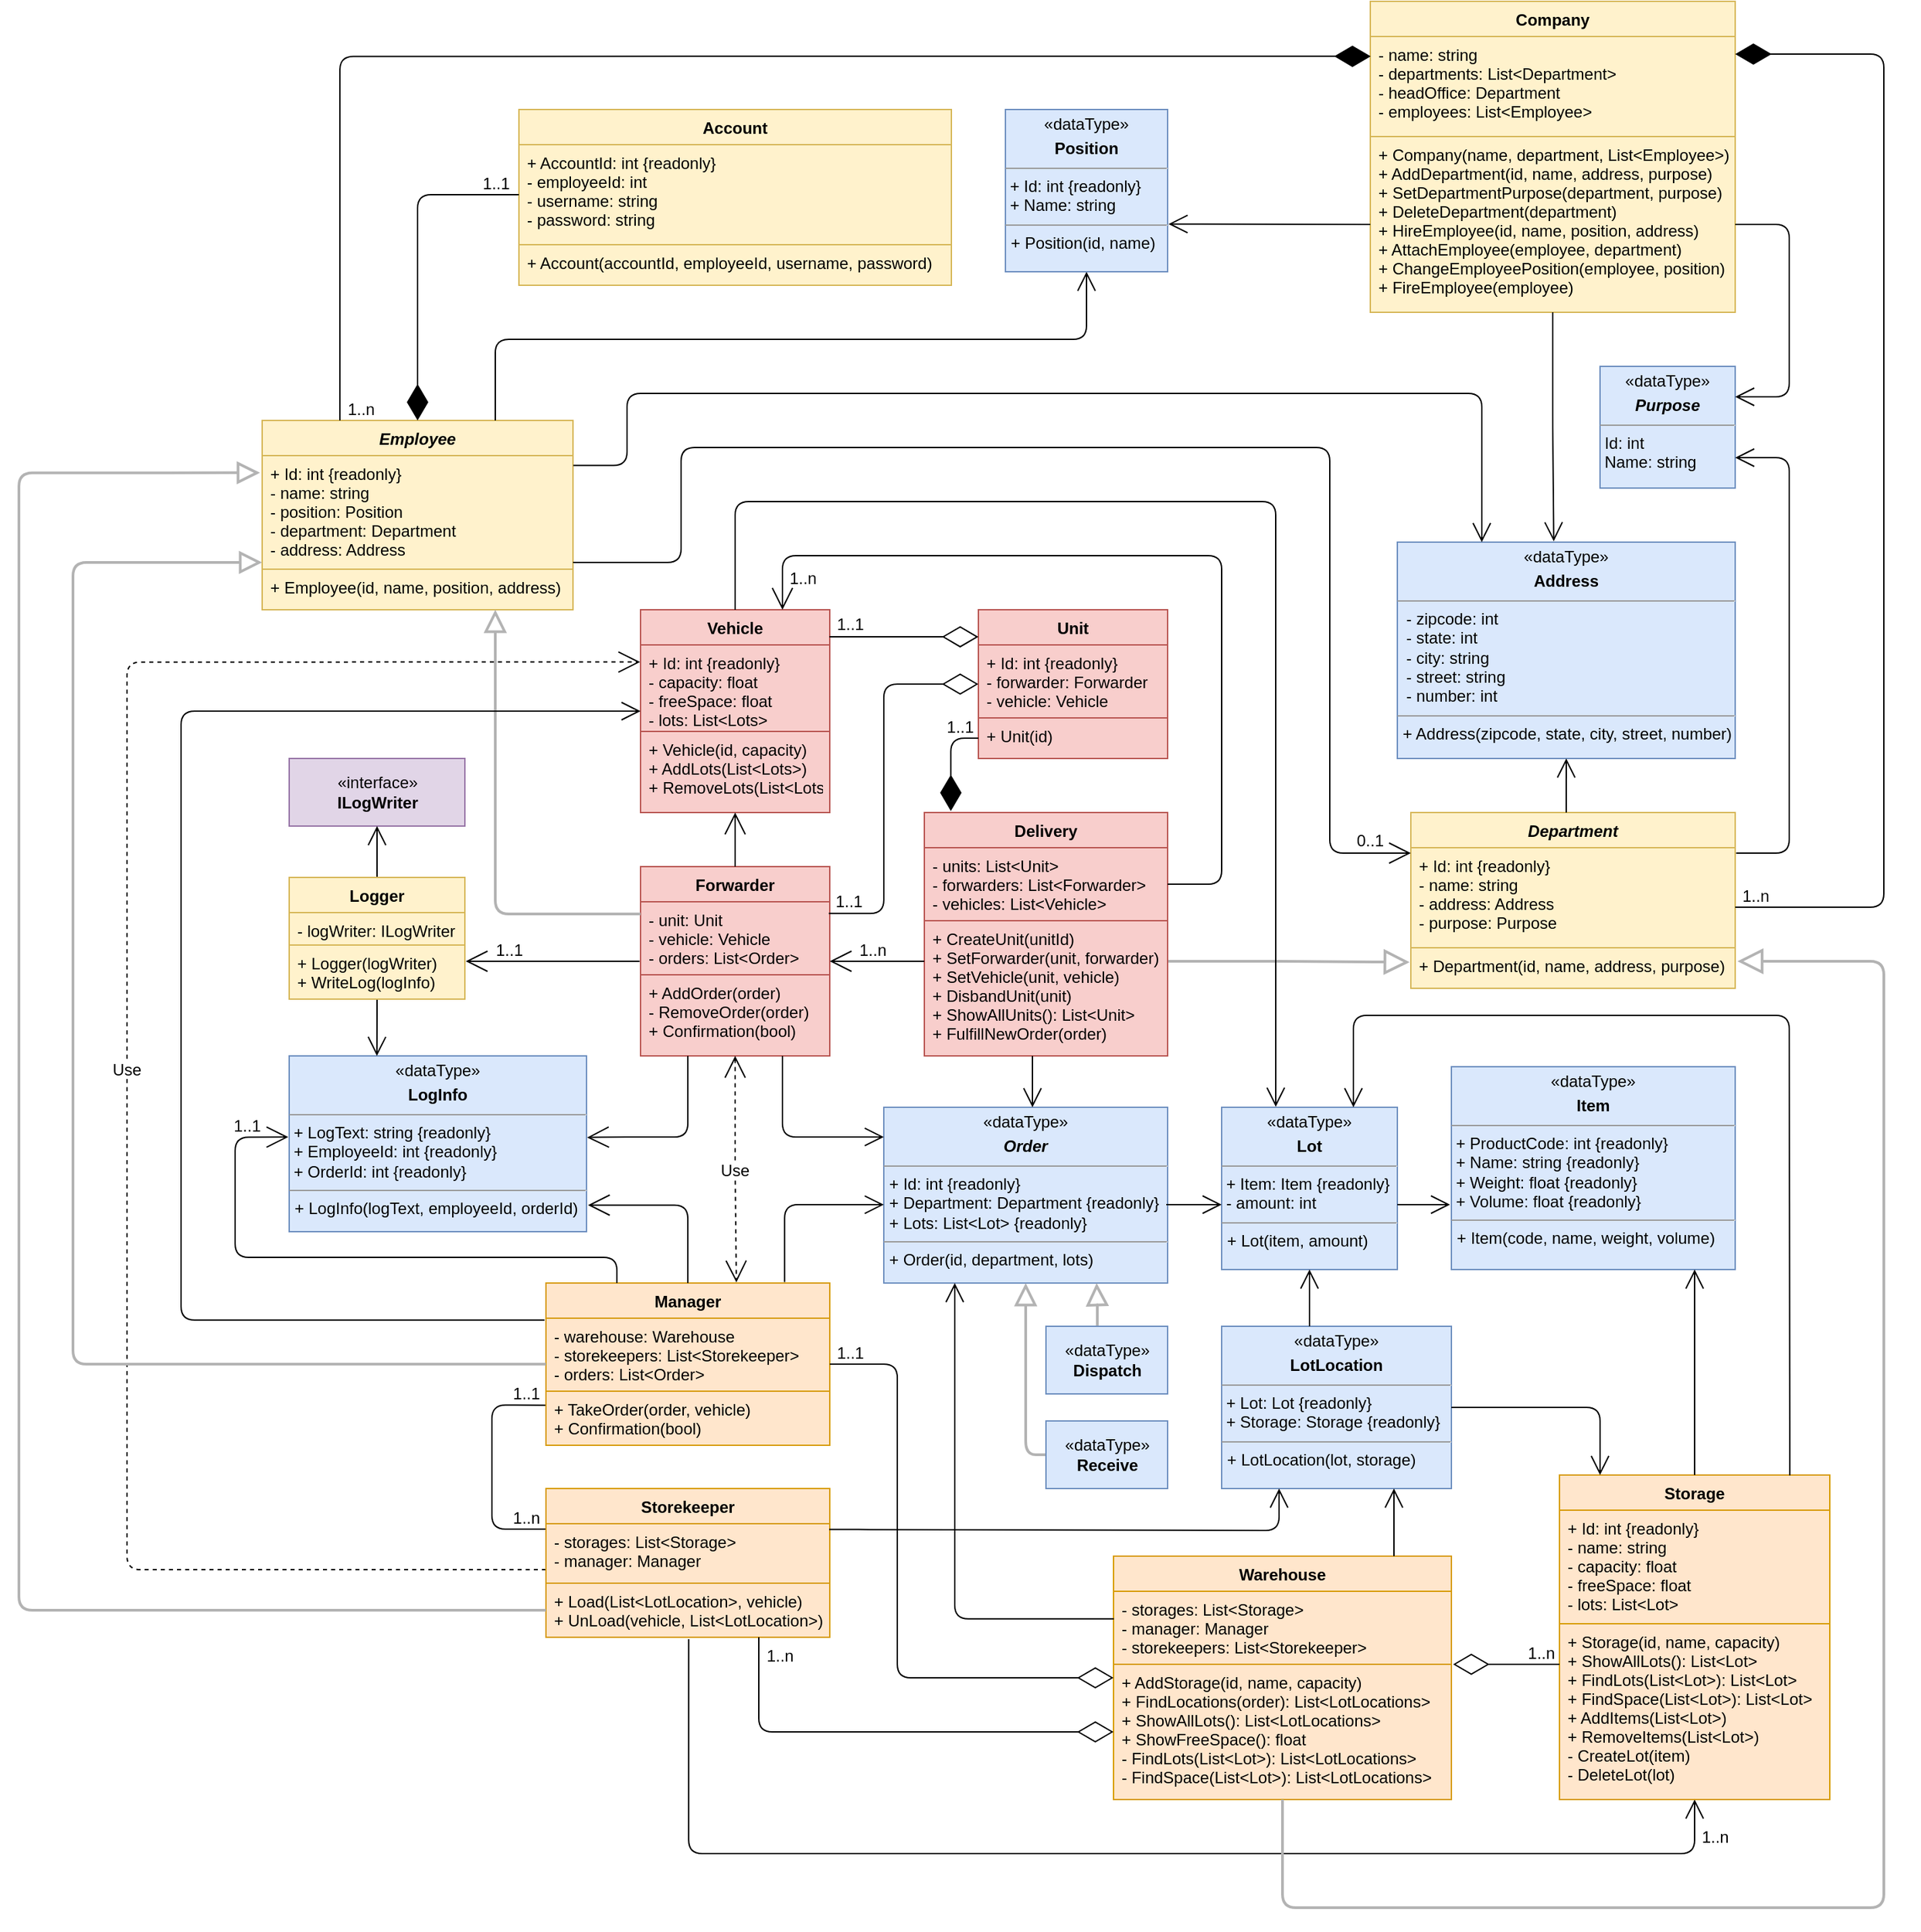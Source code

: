 <mxfile version="15.9.6" type="device"><diagram id="nBV67DugPHmRkNdQcKZ9" name="Page-1"><mxGraphModel dx="1550" dy="2052" grid="1" gridSize="10" guides="1" tooltips="1" connect="1" arrows="1" fold="1" page="1" pageScale="1" pageWidth="1920" pageHeight="1200" background="#FFFFFF" math="0" shadow="0"><root><mxCell id="0"/><mxCell id="1" parent="0"/><mxCell id="L9WHdoncFcECgB38IpMR-14" value="Unit" style="swimlane;fontStyle=1;align=center;verticalAlign=top;childLayout=stackLayout;horizontal=1;startSize=26;horizontalStack=0;resizeParent=1;resizeParentMax=0;resizeLast=0;collapsible=1;marginBottom=0;fillColor=#f8cecc;strokeColor=#b85450;swimlaneLine=0;rounded=0;" parent="1" vertex="1"><mxGeometry x="890" y="240" width="140" height="110" as="geometry"><mxRectangle x="340" y="230" width="80" height="26" as="alternateBounds"/></mxGeometry></mxCell><mxCell id="BzPiUIH6cz5Vlka4HmQk-41" value="+ Id: int {readonly}&#xA;- forwarder: Forwarder&#xA;- vehicle: Vehicle&#xA;&#xA;" style="text;align=left;verticalAlign=top;spacingLeft=4;spacingRight=4;overflow=hidden;rotatable=0;points=[[0,0.5],[1,0.5]];portConstraint=eastwest;fillColor=#f8cecc;strokeColor=#b85450;absoluteArcSize=0;glass=0;rounded=0;" parent="L9WHdoncFcECgB38IpMR-14" vertex="1"><mxGeometry y="26" width="140" height="54" as="geometry"/></mxCell><mxCell id="L9WHdoncFcECgB38IpMR-15" value="+ Unit(id)" style="text;align=left;verticalAlign=top;spacingLeft=4;spacingRight=4;overflow=hidden;rotatable=0;points=[[0,0.5],[1,0.5]];portConstraint=eastwest;fillColor=#f8cecc;strokeColor=#b85450;absoluteArcSize=0;glass=0;rounded=0;" parent="L9WHdoncFcECgB38IpMR-14" vertex="1"><mxGeometry y="80" width="140" height="30" as="geometry"/></mxCell><mxCell id="L9WHdoncFcECgB38IpMR-21" value="" style="endArrow=block;endFill=0;endSize=14;html=1;edgeStyle=orthogonalEdgeStyle;strokeWidth=2;strokeColor=#B3B3B3;exitX=1.002;exitY=0.3;exitDx=0;exitDy=0;entryX=-0.004;entryY=0.356;entryDx=0;entryDy=0;exitPerimeter=0;entryPerimeter=0;" parent="1" source="c9bGpKEjpPBG8NAgKkWy-5" target="bEL5VaezconJGT31bd77-3" edge="1"><mxGeometry width="160" relative="1" as="geometry"><mxPoint x="1350" y="220" as="sourcePoint"/><mxPoint x="1220" y="480" as="targetPoint"/><Array as="points"><mxPoint x="1120" y="500"/></Array></mxGeometry></mxCell><mxCell id="L9WHdoncFcECgB38IpMR-27" value="Forwarder" style="swimlane;fontStyle=1;align=center;verticalAlign=top;childLayout=stackLayout;horizontal=1;startSize=26;horizontalStack=0;resizeParent=1;resizeParentMax=0;resizeLast=0;collapsible=1;marginBottom=0;fillColor=#f8cecc;strokeColor=#b85450;swimlaneLine=0;rounded=0;" parent="1" vertex="1"><mxGeometry x="640" y="430" width="140" height="140" as="geometry"><mxRectangle x="340" y="230" width="80" height="26" as="alternateBounds"/></mxGeometry></mxCell><mxCell id="L9WHdoncFcECgB38IpMR-28" value="- unit: Unit&#xA;- vehicle: Vehicle&#xA;- orders: List&lt;Order&gt;&#xA;&#xA;&#xA;" style="text;align=left;verticalAlign=top;spacingLeft=4;spacingRight=4;overflow=hidden;rotatable=0;points=[[0,0.5],[1,0.5]];portConstraint=eastwest;fillColor=#f8cecc;strokeColor=#b85450;absoluteArcSize=0;glass=0;rounded=0;" parent="L9WHdoncFcECgB38IpMR-27" vertex="1"><mxGeometry y="26" width="140" height="54" as="geometry"/></mxCell><mxCell id="i1u1cQ3DPKDhCgReb9-e-4" value="+ AddOrder(order)&#xA;- RemoveOrder(order)&#xA;+ Confirmation(bool)&#xA;&#xA;&#xA;&#xA;" style="text;align=left;verticalAlign=top;spacingLeft=4;spacingRight=4;overflow=hidden;rotatable=0;points=[[0,0.5],[1,0.5]];portConstraint=eastwest;fillColor=#f8cecc;strokeColor=#b85450;absoluteArcSize=0;glass=0;rounded=0;" parent="L9WHdoncFcECgB38IpMR-27" vertex="1"><mxGeometry y="80" width="140" height="60" as="geometry"/></mxCell><mxCell id="L9WHdoncFcECgB38IpMR-40" value="Employee" style="swimlane;fontStyle=3;align=center;verticalAlign=top;childLayout=stackLayout;horizontal=1;startSize=26;horizontalStack=0;resizeParent=1;resizeParentMax=0;resizeLast=0;collapsible=1;marginBottom=0;fillColor=#fff2cc;strokeColor=#d6b656;swimlaneLine=0;rounded=0;" parent="1" vertex="1"><mxGeometry x="360" y="100" width="230" height="140" as="geometry"><mxRectangle x="340" y="230" width="80" height="26" as="alternateBounds"/></mxGeometry></mxCell><mxCell id="BzPiUIH6cz5Vlka4HmQk-20" value="+ Id: int {readonly}&#xA;- name: string&#xA;- position: Position&#xA;- department: Department&#xA;- address: Address" style="text;align=left;verticalAlign=top;spacingLeft=4;spacingRight=4;overflow=hidden;rotatable=0;points=[[0,0.5],[1,0.5]];portConstraint=eastwest;fillColor=#fff2cc;strokeColor=#d6b656;rounded=0;" parent="L9WHdoncFcECgB38IpMR-40" vertex="1"><mxGeometry y="26" width="230" height="84" as="geometry"/></mxCell><mxCell id="L9WHdoncFcECgB38IpMR-41" value="+ Employee(id, name, position, address)" style="text;align=left;verticalAlign=top;spacingLeft=4;spacingRight=4;overflow=hidden;rotatable=0;points=[[0,0.5],[1,0.5]];portConstraint=eastwest;fillColor=#fff2cc;strokeColor=#d6b656;rounded=0;" parent="L9WHdoncFcECgB38IpMR-40" vertex="1"><mxGeometry y="110" width="230" height="30" as="geometry"/></mxCell><mxCell id="c9bGpKEjpPBG8NAgKkWy-4" value="Delivery" style="swimlane;fontStyle=1;align=center;verticalAlign=top;childLayout=stackLayout;horizontal=1;startSize=26;horizontalStack=0;resizeParent=1;resizeParentMax=0;resizeLast=0;collapsible=1;marginBottom=0;fillColor=#f8cecc;strokeColor=#b85450;swimlaneLine=0;rounded=0;" parent="1" vertex="1"><mxGeometry x="850" y="390" width="180" height="180" as="geometry"><mxRectangle x="340" y="230" width="80" height="26" as="alternateBounds"/></mxGeometry></mxCell><mxCell id="BzPiUIH6cz5Vlka4HmQk-40" value="- units: List&lt;Unit&gt;&#xA;- forwarders: List&lt;Forwarder&gt;&#xA;- vehicles: List&lt;Vehicle&gt;&#xA;&#xA;&#xA;" style="text;align=left;verticalAlign=top;spacingLeft=4;spacingRight=4;overflow=hidden;rotatable=0;points=[[0,0.5],[1,0.5]];portConstraint=eastwest;fillColor=#f8cecc;strokeColor=#b85450;absoluteArcSize=0;glass=0;rounded=0;" parent="c9bGpKEjpPBG8NAgKkWy-4" vertex="1"><mxGeometry y="26" width="180" height="54" as="geometry"/></mxCell><mxCell id="c9bGpKEjpPBG8NAgKkWy-5" value="+ CreateUnit(unitId)&#xA;+ SetForwarder(unit, forwarder)&#xA;+ SetVehicle(unit, vehicle)&#xA;+ DisbandUnit(unit)&#xA;+ ShowAllUnits(): List&lt;Unit&gt;&#xA;+ FulfillNewOrder(order)&#xA;" style="text;align=left;verticalAlign=top;spacingLeft=4;spacingRight=4;overflow=hidden;rotatable=0;points=[[0,0.5],[1,0.5]];portConstraint=eastwest;fillColor=#f8cecc;strokeColor=#b85450;absoluteArcSize=0;glass=0;rounded=0;" parent="c9bGpKEjpPBG8NAgKkWy-4" vertex="1"><mxGeometry y="80" width="180" height="100" as="geometry"/></mxCell><mxCell id="krqsqpBhqFi4tjKW33V_-1" value="" style="endArrow=block;endFill=0;endSize=12;html=1;edgeStyle=orthogonalEdgeStyle;entryX=0.75;entryY=1;entryDx=0;entryDy=0;strokeColor=#B3B3B3;strokeWidth=2;startArrow=none;exitX=0;exitY=0.167;exitDx=0;exitDy=0;exitPerimeter=0;" parent="1" source="L9WHdoncFcECgB38IpMR-28" target="L9WHdoncFcECgB38IpMR-40" edge="1"><mxGeometry width="160" relative="1" as="geometry"><mxPoint x="600" y="460" as="sourcePoint"/><mxPoint x="-95" y="35" as="targetPoint"/><Array as="points"><mxPoint x="533" y="465"/></Array></mxGeometry></mxCell><mxCell id="krqsqpBhqFi4tjKW33V_-2" value="Use" style="endArrow=open;endSize=14;dashed=1;rounded=1;edgeStyle=orthogonalEdgeStyle;fontColor=default;labelBackgroundColor=#FFFFFF;shadow=0;fontSize=12;strokeWidth=1;fillColor=#e1d5e7;strokeColor=#000000;startArrow=open;startFill=0;startSize=14;entryX=0.671;entryY=-0.004;entryDx=0;entryDy=0;entryPerimeter=0;" parent="1" source="L9WHdoncFcECgB38IpMR-27" target="Q3N9Ia8wX98WsdVZqnV_-21" edge="1"><mxGeometry width="160" relative="1" as="geometry"><mxPoint x="730" y="570" as="sourcePoint"/><mxPoint x="750" y="600" as="targetPoint"/><Array as="points"/></mxGeometry></mxCell><mxCell id="krqsqpBhqFi4tjKW33V_-3" value="Use" style="endArrow=open;endSize=14;dashed=1;rounded=1;edgeStyle=orthogonalEdgeStyle;fontColor=default;labelBackgroundColor=#FFFFFF;fontSize=12;shadow=0;spacing=2;exitX=0;exitY=0.773;exitDx=0;exitDy=0;strokeWidth=1;fillColor=#e1d5e7;strokeColor=#000000;startSize=14;jumpSize=6;endFill=0;entryX=-0.002;entryY=0.198;entryDx=0;entryDy=0;entryPerimeter=0;exitPerimeter=0;" parent="1" source="Q3N9Ia8wX98WsdVZqnV_-25" target="Q3N9Ia8wX98WsdVZqnV_-13" edge="1"><mxGeometry width="160" relative="1" as="geometry"><mxPoint x="290" y="770" as="sourcePoint"/><mxPoint x="240" y="280" as="targetPoint"/><Array as="points"><mxPoint x="260" y="950"/><mxPoint x="260" y="279"/></Array></mxGeometry></mxCell><mxCell id="krqsqpBhqFi4tjKW33V_-14" value="" style="endArrow=open;html=1;endSize=12;startArrow=none;startSize=14;startFill=0;edgeStyle=orthogonalEdgeStyle;rounded=1;labelBackgroundColor=#E6E6E6;fontSize=12;fontColor=default;targetPerimeterSpacing=0;jumpSize=8;entryX=0.5;entryY=1;entryDx=0;entryDy=0;fillColor=#e1d5e7;strokeColor=#000000;strokeWidth=1;exitX=0.503;exitY=1.033;exitDx=0;exitDy=0;exitPerimeter=0;" parent="1" source="Q3N9Ia8wX98WsdVZqnV_-26" target="sifL5WCtftbXXBLLy2CY-14" edge="1"><mxGeometry relative="1" as="geometry"><mxPoint x="670" y="1070" as="sourcePoint"/><mxPoint x="460" y="620" as="targetPoint"/><Array as="points"><mxPoint x="676" y="1160"/><mxPoint x="1420" y="1160"/></Array></mxGeometry></mxCell><mxCell id="krqsqpBhqFi4tjKW33V_-16" value="&lt;div&gt;&lt;br&gt;&lt;/div&gt;&lt;div&gt;&amp;nbsp;1..n&lt;/div&gt;" style="edgeLabel;resizable=0;html=1;align=left;verticalAlign=top;labelBackgroundColor=none;fontSize=12;fontColor=default;" parent="krqsqpBhqFi4tjKW33V_-14" connectable="0" vertex="1"><mxGeometry x="1" relative="1" as="geometry"/></mxCell><mxCell id="krqsqpBhqFi4tjKW33V_-17" value="" style="endArrow=diamondThin;endFill=0;html=1;edgeStyle=orthogonalEdgeStyle;align=left;verticalAlign=top;rounded=1;labelBackgroundColor=#E6E6E6;fontColor=default;jumpSize=8;startSize=0;endSize=24;targetPerimeterSpacing=0;strokeWidth=1;fillColor=#e1d5e7;strokeColor=#000000;exitX=0.995;exitY=0.16;exitDx=0;exitDy=0;exitPerimeter=0;" parent="1" source="L9WHdoncFcECgB38IpMR-28" target="L9WHdoncFcECgB38IpMR-14" edge="1"><mxGeometry x="-1" relative="1" as="geometry"><mxPoint x="820" y="430" as="sourcePoint"/><mxPoint x="820" y="290" as="targetPoint"/><Array as="points"><mxPoint x="820" y="465"/><mxPoint x="820" y="295"/></Array></mxGeometry></mxCell><mxCell id="krqsqpBhqFi4tjKW33V_-18" value="&lt;font style=&quot;font-size: 12px&quot;&gt;&amp;nbsp;1..1&lt;/font&gt;" style="edgeLabel;resizable=0;html=1;align=left;verticalAlign=bottom;fontColor=default;labelBackgroundColor=none;fontSize=12;" parent="krqsqpBhqFi4tjKW33V_-17" connectable="0" vertex="1"><mxGeometry x="-1" relative="1" as="geometry"/></mxCell><mxCell id="Q3N9Ia8wX98WsdVZqnV_-12" value="Vehicle" style="swimlane;fontStyle=1;align=center;verticalAlign=top;childLayout=stackLayout;horizontal=1;startSize=26;horizontalStack=0;resizeParent=1;resizeParentMax=0;resizeLast=0;collapsible=1;marginBottom=0;shadow=0;glass=0;strokeColor=#b85450;fillColor=#f8cecc;" parent="1" vertex="1"><mxGeometry x="640" y="240" width="140" height="150" as="geometry"/></mxCell><mxCell id="Q3N9Ia8wX98WsdVZqnV_-13" value="+ Id: int {readonly}&#xA;- capacity: float&#xA;- freeSpace: float&#xA;- lots: List&lt;Lots&gt;" style="text;strokeColor=#b85450;fillColor=#f8cecc;align=left;verticalAlign=top;spacingLeft=4;spacingRight=4;overflow=hidden;rotatable=0;points=[[0,0.5],[1,0.5]];portConstraint=eastwest;shadow=0;glass=0;" parent="Q3N9Ia8wX98WsdVZqnV_-12" vertex="1"><mxGeometry y="26" width="140" height="64" as="geometry"/></mxCell><mxCell id="Q3N9Ia8wX98WsdVZqnV_-14" value="+ Vehicle(id, capacity)&#xA;+ AddLots(List&lt;Lots&gt;)&#xA;+ RemoveLots(List&lt;Lots&gt;)" style="text;strokeColor=#b85450;fillColor=#f8cecc;align=left;verticalAlign=top;spacingLeft=4;spacingRight=4;overflow=hidden;rotatable=0;points=[[0,0.5],[1,0.5]];portConstraint=eastwest;shadow=0;glass=0;" parent="Q3N9Ia8wX98WsdVZqnV_-12" vertex="1"><mxGeometry y="90" width="140" height="60" as="geometry"/></mxCell><mxCell id="Q3N9Ia8wX98WsdVZqnV_-21" value="Manager" style="swimlane;fontStyle=1;align=center;verticalAlign=top;childLayout=stackLayout;horizontal=1;startSize=26;horizontalStack=0;resizeParent=1;resizeParentMax=0;resizeLast=0;collapsible=1;marginBottom=0;shadow=0;glass=0;strokeColor=#d79b00;fillColor=#ffe6cc;" parent="1" vertex="1"><mxGeometry x="570" y="738" width="210" height="120" as="geometry"/></mxCell><mxCell id="Q3N9Ia8wX98WsdVZqnV_-22" value="- warehouse: Warehouse&#xA;- storekeepers: List&lt;Storekeeper&gt;&#xA;- orders: List&lt;Order&gt;" style="text;strokeColor=#d79b00;fillColor=#ffe6cc;align=left;verticalAlign=top;spacingLeft=4;spacingRight=4;overflow=hidden;rotatable=0;points=[[0,0.5],[1,0.5]];portConstraint=eastwest;shadow=0;glass=0;" parent="Q3N9Ia8wX98WsdVZqnV_-21" vertex="1"><mxGeometry y="26" width="210" height="54" as="geometry"/></mxCell><mxCell id="Q3N9Ia8wX98WsdVZqnV_-23" value="+ TakeOrder(order, vehicle)&#xA;+ Confirmation(bool)&#xA;" style="text;strokeColor=#d79b00;fillColor=#ffe6cc;align=left;verticalAlign=top;spacingLeft=4;spacingRight=4;overflow=hidden;rotatable=0;points=[[0,0.5],[1,0.5]];portConstraint=eastwest;shadow=0;glass=0;" parent="Q3N9Ia8wX98WsdVZqnV_-21" vertex="1"><mxGeometry y="80" width="210" height="40" as="geometry"/></mxCell><mxCell id="Q3N9Ia8wX98WsdVZqnV_-24" value="Storekeeper" style="swimlane;fontStyle=1;align=center;verticalAlign=top;childLayout=stackLayout;horizontal=1;startSize=26;horizontalStack=0;resizeParent=1;resizeParentMax=0;resizeLast=0;collapsible=1;marginBottom=0;shadow=0;glass=0;strokeColor=#d79b00;fillColor=#ffe6cc;" parent="1" vertex="1"><mxGeometry x="570" y="890" width="210" height="110" as="geometry"/></mxCell><mxCell id="Q3N9Ia8wX98WsdVZqnV_-25" value="- storages: List&lt;Storage&gt;&#xA;- manager: Manager" style="text;strokeColor=#d79b00;fillColor=#ffe6cc;align=left;verticalAlign=top;spacingLeft=4;spacingRight=4;overflow=hidden;rotatable=0;points=[[0,0.5],[1,0.5]];portConstraint=eastwest;shadow=0;glass=0;" parent="Q3N9Ia8wX98WsdVZqnV_-24" vertex="1"><mxGeometry y="26" width="210" height="44" as="geometry"/></mxCell><mxCell id="Q3N9Ia8wX98WsdVZqnV_-26" value="+ Load(List&lt;LotLocation&gt;, vehicle)&#xA;+ UnLoad(vehicle, List&lt;LotLocation&gt;)" style="text;strokeColor=#d79b00;fillColor=#ffe6cc;align=left;verticalAlign=top;spacingLeft=4;spacingRight=4;overflow=hidden;rotatable=0;points=[[0,0.5],[1,0.5]];portConstraint=eastwest;shadow=0;glass=0;" parent="Q3N9Ia8wX98WsdVZqnV_-24" vertex="1"><mxGeometry y="70" width="210" height="40" as="geometry"/></mxCell><mxCell id="Q3N9Ia8wX98WsdVZqnV_-28" value="" style="endArrow=block;endFill=0;endSize=12;html=1;edgeStyle=orthogonalEdgeStyle;entryX=-0.007;entryY=0.151;entryDx=0;entryDy=0;strokeWidth=2;strokeColor=#B3B3B3;exitX=0;exitY=0.5;exitDx=0;exitDy=0;entryPerimeter=0;" parent="1" source="Q3N9Ia8wX98WsdVZqnV_-26" target="BzPiUIH6cz5Vlka4HmQk-20" edge="1"><mxGeometry width="160" relative="1" as="geometry"><mxPoint x="520" y="990" as="sourcePoint"/><mxPoint x="-40" y="220" as="targetPoint"/><Array as="points"><mxPoint x="180" y="980"/><mxPoint x="180" y="139"/></Array></mxGeometry></mxCell><mxCell id="Q3N9Ia8wX98WsdVZqnV_-30" value="" style="endArrow=block;endFill=0;endSize=12;html=1;edgeStyle=orthogonalEdgeStyle;exitX=0;exitY=0.5;exitDx=0;exitDy=0;entryX=0;entryY=0.75;entryDx=0;entryDy=0;strokeWidth=2;strokeColor=#B3B3B3;" parent="1" source="Q3N9Ia8wX98WsdVZqnV_-21" target="L9WHdoncFcECgB38IpMR-40" edge="1"><mxGeometry width="160" relative="1" as="geometry"><mxPoint x="-170" y="440" as="sourcePoint"/><mxPoint x="-20" y="230" as="targetPoint"/><Array as="points"><mxPoint x="220" y="798"/><mxPoint x="220" y="205"/></Array></mxGeometry></mxCell><mxCell id="Q3N9Ia8wX98WsdVZqnV_-31" value="Relation" style="endArrow=none;endSize=12;startArrow=none;startSize=14;startFill=0;edgeStyle=orthogonalEdgeStyle;rounded=1;fontColor=none;noLabel=1;labelBackgroundColor=none;verticalAlign=bottom;fontSize=12;endFill=0;exitX=-0.002;exitY=0.258;exitDx=0;exitDy=0;strokeWidth=1;fillColor=#e1d5e7;strokeColor=#000000;exitPerimeter=0;entryX=-0.002;entryY=0.091;entryDx=0;entryDy=0;entryPerimeter=0;" parent="1" source="Q3N9Ia8wX98WsdVZqnV_-23" target="Q3N9Ia8wX98WsdVZqnV_-25" edge="1"><mxGeometry relative="1" as="geometry"><mxPoint x="110" y="597" as="sourcePoint"/><mxPoint x="530" y="920" as="targetPoint"/><Array as="points"><mxPoint x="530" y="828"/><mxPoint x="530" y="920"/></Array></mxGeometry></mxCell><mxCell id="Q3N9Ia8wX98WsdVZqnV_-32" value="&amp;nbsp;1..1&amp;nbsp; " style="edgeLabel;resizable=0;html=1;align=right;verticalAlign=bottom;fillColor=default;labelBackgroundColor=none;fontSize=12;" parent="Q3N9Ia8wX98WsdVZqnV_-31" connectable="0" vertex="1"><mxGeometry x="-1" relative="1" as="geometry"/></mxCell><mxCell id="Q3N9Ia8wX98WsdVZqnV_-33" value="1..n&amp;nbsp; " style="edgeLabel;resizable=0;html=1;align=right;verticalAlign=bottom;fillColor=default;fontSize=12;labelBackgroundColor=none;" parent="Q3N9Ia8wX98WsdVZqnV_-31" connectable="0" vertex="1"><mxGeometry x="1" relative="1" as="geometry"/></mxCell><mxCell id="Q3N9Ia8wX98WsdVZqnV_-36" value="Account" style="swimlane;fontStyle=1;align=center;verticalAlign=top;childLayout=stackLayout;horizontal=1;startSize=26;horizontalStack=0;resizeParent=1;resizeParentMax=0;resizeLast=0;collapsible=1;marginBottom=0;fillColor=#fff2cc;strokeColor=#d6b656;swimlaneLine=0;rounded=0;" parent="1" vertex="1"><mxGeometry x="550" y="-130" width="320" height="130" as="geometry"><mxRectangle x="340" y="230" width="80" height="26" as="alternateBounds"/></mxGeometry></mxCell><mxCell id="BzPiUIH6cz5Vlka4HmQk-25" value="+ AccountId: int  {readonly}&#xA;- employeeId: int&#xA;- username: string&#xA;- password: string" style="text;align=left;verticalAlign=top;spacingLeft=4;spacingRight=4;overflow=hidden;rotatable=0;points=[[0,0.5],[1,0.5]];portConstraint=eastwest;fillColor=#fff2cc;strokeColor=#d6b656;rounded=0;" parent="Q3N9Ia8wX98WsdVZqnV_-36" vertex="1"><mxGeometry y="26" width="320" height="74" as="geometry"/></mxCell><mxCell id="Q3N9Ia8wX98WsdVZqnV_-37" value="+ Account(accountId, employeeId, username, password)" style="text;align=left;verticalAlign=top;spacingLeft=4;spacingRight=4;overflow=hidden;rotatable=0;points=[[0,0.5],[1,0.5]];portConstraint=eastwest;fillColor=#fff2cc;strokeColor=#d6b656;rounded=0;" parent="Q3N9Ia8wX98WsdVZqnV_-36" vertex="1"><mxGeometry y="100" width="320" height="30" as="geometry"/></mxCell><mxCell id="Q3N9Ia8wX98WsdVZqnV_-45" value="&lt;div&gt;«interface»&lt;b&gt;&lt;br&gt;&lt;/b&gt;&lt;/div&gt;&lt;div&gt;&lt;b&gt;ILogWriter&lt;/b&gt;&lt;/div&gt;" style="html=1;labelBackgroundColor=none;fontSize=12;fillColor=#e1d5e7;strokeColor=#9673a6;" parent="1" vertex="1"><mxGeometry x="380" y="350" width="130" height="50" as="geometry"/></mxCell><mxCell id="NPH-9PqRF2s1eV20U3Lf-3" value="" style="endArrow=open;html=1;endSize=12;startArrow=none;startSize=14;startFill=0;edgeStyle=orthogonalEdgeStyle;rounded=1;labelBackgroundColor=#E6E6E6;fontSize=12;fontColor=default;targetPerimeterSpacing=0;jumpSize=8;exitX=0.5;exitY=0;exitDx=0;exitDy=0;" parent="1" source="Q3N9Ia8wX98WsdVZqnV_-42" target="Q3N9Ia8wX98WsdVZqnV_-45" edge="1"><mxGeometry relative="1" as="geometry"><mxPoint x="600" y="175" as="sourcePoint"/><mxPoint x="600.02" y="75" as="targetPoint"/></mxGeometry></mxCell><mxCell id="sifL5WCtftbXXBLLy2CY-1" value="Warehouse" style="swimlane;fontStyle=1;align=center;verticalAlign=top;childLayout=stackLayout;horizontal=1;startSize=26;horizontalStack=0;resizeParent=1;resizeParentMax=0;resizeLast=0;collapsible=1;marginBottom=0;shadow=0;glass=0;strokeColor=#d79b00;fillColor=#ffe6cc;" parent="1" vertex="1"><mxGeometry x="990" y="940" width="250" height="180" as="geometry"/></mxCell><mxCell id="sifL5WCtftbXXBLLy2CY-2" value="- storages: List&lt;Storage&gt;&#xA;- manager: Manager&#xA;- storekeepers: List&lt;Storekeeper&gt;&#xA;" style="text;strokeColor=#d79b00;fillColor=#ffe6cc;align=left;verticalAlign=top;spacingLeft=4;spacingRight=4;overflow=hidden;rotatable=0;points=[[0,0.5],[1,0.5]];portConstraint=eastwest;shadow=0;glass=0;" parent="sifL5WCtftbXXBLLy2CY-1" vertex="1"><mxGeometry y="26" width="250" height="54" as="geometry"/></mxCell><mxCell id="sifL5WCtftbXXBLLy2CY-3" value="+ AddStorage(id, name, capacity)&#xA;+ FindLocations(order): List&lt;LotLocations&gt;&#xA;+ ShowAllLots(): List&lt;LotLocations&gt;&#xA;+ ShowFreeSpace(): float&#xA;- FindLots(List&lt;Lot&gt;): List&lt;LotLocations&gt;&#xA;- FindSpace(List&lt;Lot&gt;): List&lt;LotLocations&gt;&#xA;" style="text;strokeColor=#d79b00;fillColor=#ffe6cc;align=left;verticalAlign=top;spacingLeft=4;spacingRight=4;overflow=hidden;rotatable=0;points=[[0,0.5],[1,0.5]];portConstraint=eastwest;shadow=0;glass=0;" parent="sifL5WCtftbXXBLLy2CY-1" vertex="1"><mxGeometry y="80" width="250" height="100" as="geometry"/></mxCell><mxCell id="sifL5WCtftbXXBLLy2CY-14" value="Storage" style="swimlane;fontStyle=1;align=center;verticalAlign=top;childLayout=stackLayout;horizontal=1;startSize=26;horizontalStack=0;resizeParent=1;resizeParentMax=0;resizeLast=0;collapsible=1;marginBottom=0;shadow=0;glass=0;strokeColor=#d79b00;fillColor=#ffe6cc;" parent="1" vertex="1"><mxGeometry x="1320" y="880" width="200" height="240" as="geometry"/></mxCell><mxCell id="sifL5WCtftbXXBLLy2CY-15" value="+ Id: int {readonly}&#xA;- name: string&#xA;- capacity: float&#xA;- freeSpace: float&#xA;- lots: List&lt;Lot&gt;" style="text;strokeColor=#d79b00;fillColor=#ffe6cc;align=left;verticalAlign=top;spacingLeft=4;spacingRight=4;overflow=hidden;rotatable=0;points=[[0,0.5],[1,0.5]];portConstraint=eastwest;shadow=0;glass=0;" parent="sifL5WCtftbXXBLLy2CY-14" vertex="1"><mxGeometry y="26" width="200" height="84" as="geometry"/></mxCell><mxCell id="sifL5WCtftbXXBLLy2CY-16" value="+ Storage(id, name, capacity)&#xA;+ ShowAllLots(): List&lt;Lot&gt;&#xA;+ FindLots(List&lt;Lot&gt;): List&lt;Lot&gt;&#xA;+ FindSpace(List&lt;Lot&gt;): List&lt;Lot&gt;&#xA;+ AddItems(List&lt;Lot&gt;)&#xA;+ RemoveItems(List&lt;Lot&gt;)&#xA;- CreateLot(item)&#xA;- DeleteLot(lot)&#xA;" style="text;strokeColor=#d79b00;fillColor=#ffe6cc;align=left;verticalAlign=top;spacingLeft=4;spacingRight=4;overflow=hidden;rotatable=0;points=[[0,0.5],[1,0.5]];portConstraint=eastwest;shadow=0;glass=0;" parent="sifL5WCtftbXXBLLy2CY-14" vertex="1"><mxGeometry y="110" width="200" height="130" as="geometry"/></mxCell><mxCell id="sifL5WCtftbXXBLLy2CY-45" value="" style="endArrow=diamondThin;endFill=0;html=1;edgeStyle=orthogonalEdgeStyle;align=left;verticalAlign=top;rounded=1;labelBackgroundColor=#E6E6E6;fontColor=default;jumpSize=8;startSize=0;endSize=24;targetPerimeterSpacing=0;strokeWidth=1;fillColor=#e1d5e7;strokeColor=#000000;entryX=1.005;entryY=0;entryDx=0;entryDy=0;entryPerimeter=0;" parent="1" target="sifL5WCtftbXXBLLy2CY-3" edge="1"><mxGeometry x="-1" relative="1" as="geometry"><mxPoint x="1320" y="1020" as="sourcePoint"/><mxPoint x="1260" y="1029.83" as="targetPoint"/><Array as="points"><mxPoint x="1310" y="1020"/></Array></mxGeometry></mxCell><mxCell id="sifL5WCtftbXXBLLy2CY-46" value="&lt;font style=&quot;font-size: 12px&quot;&gt;&amp;nbsp;1..n&amp;nbsp; &lt;br&gt;&lt;/font&gt;" style="edgeLabel;resizable=0;html=1;align=right;verticalAlign=bottom;fontColor=default;labelBackgroundColor=none;fontSize=12;" parent="sifL5WCtftbXXBLLy2CY-45" connectable="0" vertex="1"><mxGeometry x="-1" relative="1" as="geometry"/></mxCell><mxCell id="bEL5VaezconJGT31bd77-1" value="Department" style="swimlane;fontStyle=3;align=center;verticalAlign=top;childLayout=stackLayout;horizontal=1;startSize=26;horizontalStack=0;resizeParent=1;resizeParentMax=0;resizeLast=0;collapsible=1;marginBottom=0;shadow=0;glass=0;strokeColor=#d6b656;fillColor=#fff2cc;" parent="1" vertex="1"><mxGeometry x="1210" y="390" width="240" height="130" as="geometry"/></mxCell><mxCell id="bEL5VaezconJGT31bd77-2" value="+ Id: int {readonly}&#xA;- name: string&#xA;- address: Address&#xA;- purpose: Purpose&#xA;" style="text;strokeColor=#d6b656;fillColor=#fff2cc;align=left;verticalAlign=top;spacingLeft=4;spacingRight=4;overflow=hidden;rotatable=0;points=[[0,0.5],[1,0.5]];portConstraint=eastwest;shadow=0;glass=0;" parent="bEL5VaezconJGT31bd77-1" vertex="1"><mxGeometry y="26" width="240" height="74" as="geometry"/></mxCell><mxCell id="bEL5VaezconJGT31bd77-3" value="+ Department(id, name, address, purpose)&#xA;" style="text;strokeColor=#d6b656;fillColor=#fff2cc;align=left;verticalAlign=top;spacingLeft=4;spacingRight=4;overflow=hidden;rotatable=0;points=[[0,0.5],[1,0.5]];portConstraint=eastwest;shadow=0;glass=0;" parent="bEL5VaezconJGT31bd77-1" vertex="1"><mxGeometry y="100" width="240" height="30" as="geometry"/></mxCell><mxCell id="bEL5VaezconJGT31bd77-4" value="&lt;p style=&quot;margin: 0px ; margin-top: 4px ; text-align: center&quot;&gt;«dataType»&lt;/p&gt;&lt;p style=&quot;margin: 0px ; margin-top: 4px ; text-align: center&quot;&gt;&lt;i&gt;&lt;b&gt;Order&lt;/b&gt;&lt;/i&gt;&lt;/p&gt;&lt;hr size=&quot;1&quot;&gt;&lt;p style=&quot;margin: 0px ; margin-left: 4px&quot;&gt;+ Id: int {readonly}&lt;br&gt;+ Department: Department {readonly}&lt;br&gt;+ Lots: List&amp;lt;Lot&amp;gt; {readonly}&lt;br&gt;&lt;/p&gt;&lt;hr size=&quot;1&quot;&gt;&lt;p style=&quot;margin: 0px ; margin-left: 4px&quot;&gt;+ Order(id, department, lots)&lt;br&gt;&lt;/p&gt;" style="verticalAlign=top;align=left;overflow=fill;fontSize=12;fontFamily=Helvetica;html=1;fillColor=#dae8fc;strokeColor=#6c8ebf;" parent="1" vertex="1"><mxGeometry x="820" y="608" width="210" height="130" as="geometry"/></mxCell><mxCell id="bEL5VaezconJGT31bd77-5" value="&lt;p style=&quot;margin: 0px ; margin-top: 4px ; text-align: center&quot;&gt;«dataType»&lt;/p&gt;&lt;p style=&quot;margin: 0px ; margin-top: 4px ; text-align: center&quot;&gt;&lt;b&gt;Item&lt;/b&gt;&lt;/p&gt;&lt;hr size=&quot;1&quot;&gt;&lt;div&gt;&lt;div&gt;&amp;nbsp;+ ProductCode: int {readonly}&lt;/div&gt;&lt;/div&gt;&lt;div&gt;&amp;nbsp;+ Name: string {readonly}&lt;/div&gt;&lt;div&gt;&amp;nbsp;+ Weight: float {readonly}&lt;/div&gt;&lt;div&gt;&amp;nbsp;+ Volume: float {readonly}&lt;/div&gt;&lt;hr size=&quot;1&quot;&gt;&lt;p style=&quot;margin: 0px ; margin-left: 4px&quot;&gt;+ Item(code, name, weight, volume)&lt;br&gt;&lt;/p&gt;" style="verticalAlign=top;align=left;overflow=fill;fontSize=12;fontFamily=Helvetica;html=1;fillColor=#dae8fc;strokeColor=#6c8ebf;" parent="1" vertex="1"><mxGeometry x="1240" y="578" width="210" height="150" as="geometry"/></mxCell><mxCell id="bEL5VaezconJGT31bd77-6" value="&lt;p style=&quot;margin: 0px ; margin-top: 4px ; text-align: center&quot;&gt;«dataType»&lt;/p&gt;&lt;p style=&quot;margin: 0px ; margin-top: 4px ; text-align: center&quot;&gt;&lt;b&gt;Lot&lt;/b&gt;&lt;/p&gt;&lt;hr size=&quot;1&quot;&gt;&amp;nbsp;+ Item: Item {readonly}&lt;div&gt;&amp;nbsp;- amount: int&lt;br&gt;&lt;/div&gt;&lt;hr size=&quot;1&quot;&gt;&lt;p style=&quot;margin: 0px ; margin-left: 4px&quot;&gt;+ Lot(item, amount)&lt;br&gt;&lt;/p&gt;" style="verticalAlign=top;align=left;overflow=fill;fontSize=12;fontFamily=Helvetica;html=1;fillColor=#dae8fc;strokeColor=#6c8ebf;" parent="1" vertex="1"><mxGeometry x="1070" y="608" width="130" height="120" as="geometry"/></mxCell><mxCell id="bEL5VaezconJGT31bd77-7" value="&lt;p style=&quot;margin: 0px ; margin-top: 4px ; text-align: center&quot;&gt;«dataType»&lt;/p&gt;&lt;p style=&quot;margin: 0px ; margin-top: 4px ; text-align: center&quot;&gt;&lt;b&gt;LotLocation&lt;/b&gt;&lt;/p&gt;&lt;hr size=&quot;1&quot;&gt;&amp;nbsp;+ Lot: Lot {readonly}&lt;div&gt;&amp;nbsp;+ Storage: Storage {readonly}&lt;/div&gt;&lt;hr size=&quot;1&quot;&gt;&lt;p style=&quot;margin: 0px ; margin-left: 4px&quot;&gt;+ LotLocation(lot, storage)&lt;br&gt;&lt;/p&gt;" style="verticalAlign=top;align=left;overflow=fill;fontSize=12;fontFamily=Helvetica;html=1;fillColor=#dae8fc;strokeColor=#6c8ebf;" parent="1" vertex="1"><mxGeometry x="1070" y="770" width="170" height="120" as="geometry"/></mxCell><mxCell id="bEL5VaezconJGT31bd77-12" value="" style="endArrow=open;html=1;endSize=12;startArrow=none;startSize=14;startFill=0;edgeStyle=orthogonalEdgeStyle;rounded=1;labelBackgroundColor=#E6E6E6;fontSize=12;fontColor=default;targetPerimeterSpacing=0;jumpSize=8;entryX=0.75;entryY=1;entryDx=0;entryDy=0;strokeWidth=1;fillColor=#e1d5e7;strokeColor=#000000;exitX=0.83;exitY=0;exitDx=0;exitDy=0;exitPerimeter=0;" parent="1" source="sifL5WCtftbXXBLLy2CY-1" target="bEL5VaezconJGT31bd77-7" edge="1"><mxGeometry relative="1" as="geometry"><mxPoint x="1198" y="920" as="sourcePoint"/><mxPoint x="1700" y="860" as="targetPoint"/><Array as="points"/></mxGeometry></mxCell><mxCell id="bEL5VaezconJGT31bd77-13" value="" style="endArrow=open;html=1;endSize=12;startArrow=none;startSize=14;startFill=0;edgeStyle=orthogonalEdgeStyle;rounded=1;labelBackgroundColor=#E6E6E6;fontSize=12;fontColor=default;targetPerimeterSpacing=0;jumpSize=8;strokeWidth=1;fillColor=#e1d5e7;strokeColor=#000000;" parent="1" target="bEL5VaezconJGT31bd77-6" edge="1"><mxGeometry relative="1" as="geometry"><mxPoint x="1135" y="770" as="sourcePoint"/><mxPoint x="1700" y="850" as="targetPoint"/><Array as="points"><mxPoint x="1135" y="770"/></Array></mxGeometry></mxCell><mxCell id="bEL5VaezconJGT31bd77-14" value="" style="endArrow=open;html=1;endSize=12;startArrow=none;startSize=14;startFill=0;edgeStyle=orthogonalEdgeStyle;rounded=1;labelBackgroundColor=#E6E6E6;fontSize=12;fontColor=default;targetPerimeterSpacing=0;jumpSize=8;strokeWidth=1;fillColor=#e1d5e7;strokeColor=#000000;" parent="1" target="bEL5VaezconJGT31bd77-6" edge="1"><mxGeometry relative="1" as="geometry"><mxPoint x="1029" y="680" as="sourcePoint"/><mxPoint x="1710" y="820" as="targetPoint"/><Array as="points"><mxPoint x="1029" y="680"/></Array></mxGeometry></mxCell><mxCell id="bEL5VaezconJGT31bd77-15" value="" style="endArrow=open;html=1;endSize=12;startArrow=none;startSize=14;startFill=0;edgeStyle=orthogonalEdgeStyle;rounded=1;labelBackgroundColor=#E6E6E6;fontSize=12;fontColor=default;targetPerimeterSpacing=0;jumpSize=8;entryX=0.25;entryY=1;entryDx=0;entryDy=0;exitX=0.001;exitY=0.377;exitDx=0;exitDy=0;strokeWidth=1;fillColor=#e1d5e7;strokeColor=#000000;exitPerimeter=0;" parent="1" source="sifL5WCtftbXXBLLy2CY-2" target="bEL5VaezconJGT31bd77-4" edge="1"><mxGeometry relative="1" as="geometry"><mxPoint x="1260" y="750" as="sourcePoint"/><mxPoint x="1270" y="750" as="targetPoint"/></mxGeometry></mxCell><mxCell id="bEL5VaezconJGT31bd77-16" value="" style="endArrow=open;html=1;endSize=12;startArrow=none;startSize=14;startFill=0;edgeStyle=orthogonalEdgeStyle;rounded=1;labelBackgroundColor=#E6E6E6;fontSize=12;fontColor=default;targetPerimeterSpacing=0;jumpSize=8;entryX=0.75;entryY=0;entryDx=0;entryDy=0;strokeWidth=1;fillColor=#e1d5e7;strokeColor=#000000;exitX=0.852;exitY=0.001;exitDx=0;exitDy=0;exitPerimeter=0;" parent="1" source="sifL5WCtftbXXBLLy2CY-14" target="bEL5VaezconJGT31bd77-6" edge="1"><mxGeometry relative="1" as="geometry"><mxPoint x="1490" y="850" as="sourcePoint"/><mxPoint x="1310" y="1090" as="targetPoint"/><Array as="points"><mxPoint x="1490" y="850"/><mxPoint x="1490" y="850"/><mxPoint x="1490" y="540"/><mxPoint x="1168" y="540"/></Array></mxGeometry></mxCell><mxCell id="bEL5VaezconJGT31bd77-17" value="" style="endArrow=open;html=1;endSize=12;startArrow=none;startSize=14;startFill=0;edgeStyle=orthogonalEdgeStyle;rounded=1;labelBackgroundColor=#E6E6E6;fontSize=12;fontColor=default;targetPerimeterSpacing=0;jumpSize=8;strokeWidth=1;fillColor=#e1d5e7;strokeColor=#000000;" parent="1" source="sifL5WCtftbXXBLLy2CY-14" edge="1"><mxGeometry relative="1" as="geometry"><mxPoint x="1420" y="860" as="sourcePoint"/><mxPoint x="1420" y="728" as="targetPoint"/><Array as="points"/></mxGeometry></mxCell><mxCell id="bEL5VaezconJGT31bd77-18" value="" style="endArrow=open;html=1;endSize=12;startArrow=none;startSize=14;startFill=0;edgeStyle=orthogonalEdgeStyle;rounded=1;labelBackgroundColor=#E6E6E6;fontSize=12;fontColor=default;targetPerimeterSpacing=0;jumpSize=8;strokeWidth=1;fillColor=#e1d5e7;strokeColor=#000000;" parent="1" source="bEL5VaezconJGT31bd77-6" edge="1"><mxGeometry relative="1" as="geometry"><mxPoint x="1260" y="1010" as="sourcePoint"/><mxPoint x="1239" y="680" as="targetPoint"/><Array as="points"><mxPoint x="1239" y="680"/></Array></mxGeometry></mxCell><mxCell id="ujHmIj11z_05QakzXCak-1" value="" style="endArrow=block;endFill=0;endSize=12;html=1;edgeStyle=orthogonalEdgeStyle;strokeWidth=2;fillColor=#e1d5e7;strokeColor=#B3B3B3;exitX=0;exitY=0.5;exitDx=0;exitDy=0;entryX=0.5;entryY=1;entryDx=0;entryDy=0;" parent="1" source="ujHmIj11z_05QakzXCak-2" target="bEL5VaezconJGT31bd77-4" edge="1"><mxGeometry width="160" relative="1" as="geometry"><mxPoint x="930" y="580" as="sourcePoint"/><mxPoint x="873" y="810" as="targetPoint"/><Array as="points"><mxPoint x="925" y="865"/></Array></mxGeometry></mxCell><mxCell id="ujHmIj11z_05QakzXCak-2" value="&lt;div&gt;«dataType»&lt;b&gt;&lt;br&gt;&lt;/b&gt;&lt;/div&gt;&lt;div&gt;&lt;b&gt;Receive&lt;/b&gt;&lt;/div&gt;" style="html=1;fillColor=#dae8fc;strokeColor=#6c8ebf;" parent="1" vertex="1"><mxGeometry x="940" y="840" width="90" height="50" as="geometry"/></mxCell><mxCell id="ujHmIj11z_05QakzXCak-4" value="" style="endArrow=block;endFill=0;endSize=12;html=1;edgeStyle=orthogonalEdgeStyle;strokeWidth=2;fillColor=#e1d5e7;strokeColor=#B3B3B3;entryX=0.75;entryY=1;entryDx=0;entryDy=0;" parent="1" source="ujHmIj11z_05QakzXCak-3" target="bEL5VaezconJGT31bd77-4" edge="1"><mxGeometry width="160" relative="1" as="geometry"><mxPoint x="980" y="600" as="sourcePoint"/><mxPoint x="985" y="750" as="targetPoint"/><Array as="points"><mxPoint x="978" y="754"/><mxPoint x="978" y="754"/></Array></mxGeometry></mxCell><mxCell id="ujHmIj11z_05QakzXCak-5" value="" style="endArrow=block;endFill=0;endSize=14;html=1;edgeStyle=orthogonalEdgeStyle;fillColor=#f5f5f5;strokeColor=#B3B3B3;strokeWidth=2;exitX=0.5;exitY=1;exitDx=0;exitDy=0;entryX=1.007;entryY=0.333;entryDx=0;entryDy=0;entryPerimeter=0;" parent="1" source="sifL5WCtftbXXBLLy2CY-1" target="bEL5VaezconJGT31bd77-3" edge="1"><mxGeometry width="160" relative="1" as="geometry"><mxPoint x="715" y="960" as="sourcePoint"/><mxPoint x="1530" y="500" as="targetPoint"/><Array as="points"><mxPoint x="1115" y="1200"/><mxPoint x="1560" y="1200"/><mxPoint x="1560" y="500"/></Array></mxGeometry></mxCell><mxCell id="ujHmIj11z_05QakzXCak-6" value="" style="endArrow=open;html=1;endSize=12;startArrow=none;startSize=14;startFill=0;edgeStyle=orthogonalEdgeStyle;rounded=1;labelBackgroundColor=#E6E6E6;fontSize=12;fontColor=default;targetPerimeterSpacing=0;jumpSize=8;strokeWidth=1;fillColor=#e1d5e7;strokeColor=#000000;entryX=0.308;entryY=-0.003;entryDx=0;entryDy=0;exitX=0.5;exitY=0;exitDx=0;exitDy=0;entryPerimeter=0;" parent="1" source="Q3N9Ia8wX98WsdVZqnV_-12" target="bEL5VaezconJGT31bd77-6" edge="1"><mxGeometry relative="1" as="geometry"><mxPoint x="680" y="170" as="sourcePoint"/><mxPoint x="420" y="450" as="targetPoint"/><Array as="points"><mxPoint x="710" y="160"/><mxPoint x="1110" y="160"/></Array></mxGeometry></mxCell><mxCell id="ujHmIj11z_05QakzXCak-7" value="" style="endArrow=open;html=1;endSize=12;startArrow=none;startSize=14;startFill=0;edgeStyle=orthogonalEdgeStyle;rounded=1;labelBackgroundColor=#E6E6E6;fontSize=12;fontColor=default;targetPerimeterSpacing=0;jumpSize=8;strokeWidth=1;fillColor=#e1d5e7;strokeColor=#000000;exitX=0.75;exitY=1;exitDx=0;exitDy=0;entryX=0;entryY=0.169;entryDx=0;entryDy=0;entryPerimeter=0;" parent="1" source="L9WHdoncFcECgB38IpMR-27" target="bEL5VaezconJGT31bd77-4" edge="1"><mxGeometry relative="1" as="geometry"><mxPoint x="950" y="420" as="sourcePoint"/><mxPoint x="790" y="630" as="targetPoint"/><Array as="points"><mxPoint x="745" y="630"/></Array></mxGeometry></mxCell><mxCell id="ujHmIj11z_05QakzXCak-8" value="" style="endArrow=open;html=1;endSize=12;startArrow=none;startSize=14;startFill=0;edgeStyle=orthogonalEdgeStyle;rounded=1;labelBackgroundColor=#E6E6E6;fontSize=12;fontColor=default;targetPerimeterSpacing=0;jumpSize=8;strokeWidth=1;fillColor=#e1d5e7;strokeColor=#000000;exitX=0.841;exitY=-0.006;exitDx=0;exitDy=0;exitPerimeter=0;entryX=0;entryY=0.554;entryDx=0;entryDy=0;entryPerimeter=0;" parent="1" source="Q3N9Ia8wX98WsdVZqnV_-21" target="bEL5VaezconJGT31bd77-4" edge="1"><mxGeometry relative="1" as="geometry"><mxPoint x="720" y="706" as="sourcePoint"/><mxPoint x="747" y="710" as="targetPoint"/><Array as="points"><mxPoint x="747" y="680"/></Array></mxGeometry></mxCell><mxCell id="ujHmIj11z_05QakzXCak-9" value="" style="endArrow=open;html=1;endSize=12;startArrow=none;startSize=14;startFill=0;edgeStyle=orthogonalEdgeStyle;rounded=1;labelBackgroundColor=#E6E6E6;fontSize=12;fontColor=default;targetPerimeterSpacing=0;jumpSize=8;strokeWidth=1;strokeColor=#000000;entryX=0.25;entryY=1;entryDx=0;entryDy=0;exitX=0.998;exitY=0.098;exitDx=0;exitDy=0;exitPerimeter=0;" parent="1" source="Q3N9Ia8wX98WsdVZqnV_-25" target="bEL5VaezconJGT31bd77-7" edge="1"><mxGeometry relative="1" as="geometry"><mxPoint x="800" y="930" as="sourcePoint"/><mxPoint x="320" y="950" as="targetPoint"/><Array as="points"><mxPoint x="800" y="920"/><mxPoint x="1113" y="921"/></Array></mxGeometry></mxCell><mxCell id="ujHmIj11z_05QakzXCak-10" value="" style="endArrow=open;html=1;endSize=12;startArrow=none;startSize=14;startFill=0;edgeStyle=orthogonalEdgeStyle;rounded=1;labelBackgroundColor=#E6E6E6;fontSize=12;fontColor=default;targetPerimeterSpacing=0;jumpSize=8;strokeWidth=1;fillColor=#e1d5e7;strokeColor=#000000;exitX=-0.005;exitY=0.025;exitDx=0;exitDy=0;exitPerimeter=0;" parent="1" source="Q3N9Ia8wX98WsdVZqnV_-22" target="Q3N9Ia8wX98WsdVZqnV_-12" edge="1"><mxGeometry relative="1" as="geometry"><mxPoint x="280" y="790" as="sourcePoint"/><mxPoint x="290" y="360" as="targetPoint"/><Array as="points"><mxPoint x="300" y="765"/><mxPoint x="300" y="315"/></Array></mxGeometry></mxCell><mxCell id="ujHmIj11z_05QakzXCak-12" value="" style="endArrow=diamondThin;endFill=0;html=1;edgeStyle=orthogonalEdgeStyle;align=left;verticalAlign=top;rounded=1;labelBackgroundColor=#E6E6E6;fontColor=default;jumpSize=8;startSize=0;endSize=24;targetPerimeterSpacing=0;strokeWidth=1;fillColor=#e1d5e7;strokeColor=#000000;entryX=0;entryY=0.182;entryDx=0;entryDy=0;entryPerimeter=0;exitX=0.998;exitY=0.133;exitDx=0;exitDy=0;exitPerimeter=0;" parent="1" source="Q3N9Ia8wX98WsdVZqnV_-12" target="L9WHdoncFcECgB38IpMR-14" edge="1"><mxGeometry x="-1" relative="1" as="geometry"><mxPoint x="810" y="260" as="sourcePoint"/><mxPoint x="1060" y="210" as="targetPoint"/><Array as="points"/></mxGeometry></mxCell><mxCell id="ujHmIj11z_05QakzXCak-13" value="&lt;font style=&quot;font-size: 12px&quot;&gt;&amp;nbsp;1..1&amp;nbsp; &lt;br&gt;&lt;/font&gt;" style="edgeLabel;resizable=0;html=1;align=left;verticalAlign=bottom;fontColor=default;labelBackgroundColor=none;fontSize=12;" parent="ujHmIj11z_05QakzXCak-12" connectable="0" vertex="1"><mxGeometry x="-1" relative="1" as="geometry"/></mxCell><mxCell id="Rd6l8A6yzFv4dW2ykwfc-1" value="" style="endArrow=open;html=1;endSize=12;startArrow=none;startSize=14;startFill=0;edgeStyle=orthogonalEdgeStyle;rounded=1;labelBackgroundColor=#E6E6E6;fontSize=12;fontColor=default;targetPerimeterSpacing=0;jumpSize=8;exitX=1;exitY=0.5;exitDx=0;exitDy=0;strokeWidth=1;fillColor=#e1d5e7;strokeColor=#000000;entryX=0.147;entryY=-0.004;entryDx=0;entryDy=0;entryPerimeter=0;" parent="1" source="bEL5VaezconJGT31bd77-7" target="sifL5WCtftbXXBLLy2CY-14" edge="1"><mxGeometry relative="1" as="geometry"><mxPoint x="1340" y="870" as="sourcePoint"/><mxPoint x="1340" y="870" as="targetPoint"/><Array as="points"><mxPoint x="1350" y="830"/><mxPoint x="1350" y="880"/><mxPoint x="1349" y="880"/></Array></mxGeometry></mxCell><mxCell id="BzPiUIH6cz5Vlka4HmQk-3" value="" style="endArrow=open;html=1;endSize=12;startArrow=none;startSize=14;startFill=0;edgeStyle=orthogonalEdgeStyle;rounded=1;labelBackgroundColor=#E6E6E6;fontSize=12;fontColor=default;targetPerimeterSpacing=0;jumpSize=8;strokeWidth=1;fillColor=#e1d5e7;strokeColor=#000000;exitX=0.75;exitY=0;exitDx=0;exitDy=0;entryX=0.5;entryY=1;entryDx=0;entryDy=0;" parent="1" source="L9WHdoncFcECgB38IpMR-40" target="BzPiUIH6cz5Vlka4HmQk-34" edge="1"><mxGeometry relative="1" as="geometry"><mxPoint x="560" y="70" as="sourcePoint"/><mxPoint x="-160" as="targetPoint"/><Array as="points"><mxPoint x="533" y="40"/><mxPoint x="970" y="40"/></Array></mxGeometry></mxCell><mxCell id="BzPiUIH6cz5Vlka4HmQk-5" value="Company" style="swimlane;fontStyle=1;align=center;verticalAlign=top;childLayout=stackLayout;horizontal=1;startSize=26;horizontalStack=0;resizeParent=1;resizeParentMax=0;resizeLast=0;collapsible=1;marginBottom=0;shadow=0;glass=0;strokeColor=#d6b656;fillColor=#fff2cc;" parent="1" vertex="1"><mxGeometry x="1180" y="-210" width="270" height="230" as="geometry"/></mxCell><mxCell id="BzPiUIH6cz5Vlka4HmQk-6" value="- name: string&#xA;- departments: List&lt;Department&gt;&#xA;- headOffice: Department&#xA;- employees: List&lt;Employee&gt;&#xA;&#xA;&#xA;" style="text;strokeColor=#d6b656;fillColor=#fff2cc;align=left;verticalAlign=top;spacingLeft=4;spacingRight=4;overflow=hidden;rotatable=0;points=[[0,0.5],[1,0.5]];portConstraint=eastwest;shadow=0;glass=0;" parent="BzPiUIH6cz5Vlka4HmQk-5" vertex="1"><mxGeometry y="26" width="270" height="74" as="geometry"/></mxCell><mxCell id="BzPiUIH6cz5Vlka4HmQk-7" value="+ Company(name, department, List&lt;Employee&gt;)&#xA;+ AddDepartment(id, name, address, purpose)&#xA;+ SetDepartmentPurpose(department, purpose)&#xA;+ DeleteDepartment(department)&#xA;+ HireEmployee(id, name, position, address)&#xA;+ AttachEmployee(employee, department)&#xA;+ ChangeEmployeePosition(employee, position)&#xA;+ FireEmployee(employee)&#xA;&#xA;&#xA;&#xA;&#xA;" style="text;strokeColor=#d6b656;fillColor=#fff2cc;align=left;verticalAlign=top;spacingLeft=4;spacingRight=4;overflow=hidden;rotatable=0;points=[[0,0.5],[1,0.5]];portConstraint=eastwest;shadow=0;glass=0;" parent="BzPiUIH6cz5Vlka4HmQk-5" vertex="1"><mxGeometry y="100" width="270" height="130" as="geometry"/></mxCell><mxCell id="BzPiUIH6cz5Vlka4HmQk-11" value="" style="endArrow=open;html=1;endSize=12;startArrow=none;startSize=14;startFill=0;edgeStyle=orthogonalEdgeStyle;rounded=1;labelBackgroundColor=#E6E6E6;fontSize=12;fontColor=default;targetPerimeterSpacing=0;jumpSize=8;strokeWidth=1;fillColor=#e1d5e7;strokeColor=#000000;entryX=0.463;entryY=-0.004;entryDx=0;entryDy=0;entryPerimeter=0;" parent="1" source="BzPiUIH6cz5Vlka4HmQk-5" target="bEL5VaezconJGT31bd77-11" edge="1"><mxGeometry relative="1" as="geometry"><mxPoint x="1190" y="-110" as="sourcePoint"/><mxPoint x="1060" y="-140" as="targetPoint"/><Array as="points"/></mxGeometry></mxCell><mxCell id="BzPiUIH6cz5Vlka4HmQk-12" value="&lt;p style=&quot;margin: 0px ; margin-top: 4px ; text-align: center&quot;&gt;«dataType»&lt;/p&gt;&lt;p style=&quot;margin: 0px ; margin-top: 4px ; text-align: center&quot;&gt;&lt;i&gt;&lt;b&gt;Purpose&lt;/b&gt;&lt;/i&gt;&lt;/p&gt;&lt;hr size=&quot;1&quot;&gt;&amp;nbsp;Id: int&lt;br&gt;&amp;nbsp;Name: string&lt;div&gt;&lt;br&gt;&lt;br&gt;&lt;/div&gt;&lt;p style=&quot;margin: 0px ; margin-left: 4px&quot;&gt;&lt;br&gt;&lt;/p&gt;&lt;hr size=&quot;1&quot;&gt;" style="verticalAlign=top;align=left;overflow=fill;fontSize=12;fontFamily=Helvetica;html=1;fillColor=#dae8fc;strokeColor=#6c8ebf;" parent="1" vertex="1"><mxGeometry x="1350" y="60" width="100" height="90" as="geometry"/></mxCell><mxCell id="BzPiUIH6cz5Vlka4HmQk-13" value="" style="endArrow=open;html=1;endSize=12;startArrow=none;startSize=14;startFill=0;edgeStyle=orthogonalEdgeStyle;rounded=1;labelBackgroundColor=#E6E6E6;fontSize=12;fontColor=default;targetPerimeterSpacing=0;jumpSize=8;strokeWidth=1;fillColor=#e1d5e7;strokeColor=#000000;entryX=1;entryY=0.25;entryDx=0;entryDy=0;" parent="1" target="BzPiUIH6cz5Vlka4HmQk-12" edge="1"><mxGeometry relative="1" as="geometry"><mxPoint x="1450" y="-45" as="sourcePoint"/><mxPoint x="1535.04" y="-25" as="targetPoint"/><Array as="points"><mxPoint x="1490" y="-45"/><mxPoint x="1490" y="83"/></Array></mxGeometry></mxCell><mxCell id="BzPiUIH6cz5Vlka4HmQk-15" value="" style="endArrow=open;html=1;endSize=12;startArrow=none;startSize=14;startFill=0;edgeStyle=orthogonalEdgeStyle;rounded=1;labelBackgroundColor=#E6E6E6;fontSize=12;fontColor=default;targetPerimeterSpacing=0;jumpSize=8;strokeWidth=1;fillColor=#e1d5e7;strokeColor=#000000;exitX=0;exitY=0.5;exitDx=0;exitDy=0;entryX=1.006;entryY=0.706;entryDx=0;entryDy=0;entryPerimeter=0;" parent="1" source="BzPiUIH6cz5Vlka4HmQk-7" target="BzPiUIH6cz5Vlka4HmQk-34" edge="1"><mxGeometry relative="1" as="geometry"><mxPoint x="350" y="-130" as="sourcePoint"/><mxPoint x="1060" y="-45" as="targetPoint"/><Array as="points"><mxPoint x="1031" y="-45"/></Array></mxGeometry></mxCell><mxCell id="BzPiUIH6cz5Vlka4HmQk-34" value="&lt;p style=&quot;margin: 0px ; margin-top: 4px ; text-align: center&quot;&gt;«dataType»&lt;/p&gt;&lt;p style=&quot;margin: 0px ; margin-top: 4px ; text-align: center&quot;&gt;&lt;b&gt;Position&lt;/b&gt;&lt;/p&gt;&lt;hr size=&quot;1&quot;&gt;&amp;nbsp;+ Id: int {readonly}&lt;br&gt;&amp;nbsp;+ Name: string&lt;hr size=&quot;1&quot;&gt;&lt;p style=&quot;margin: 0px ; margin-left: 4px&quot;&gt;+ Position(id, name)&lt;br&gt;&lt;/p&gt;" style="verticalAlign=top;align=left;overflow=fill;fontSize=12;fontFamily=Helvetica;html=1;fillColor=#dae8fc;strokeColor=#6c8ebf;" parent="1" vertex="1"><mxGeometry x="910" y="-130" width="120" height="120" as="geometry"/></mxCell><mxCell id="BzPiUIH6cz5Vlka4HmQk-35" value="&lt;p style=&quot;margin: 0px ; margin-top: 4px ; text-align: center&quot;&gt;«dataType»&lt;/p&gt;&lt;p style=&quot;margin: 0px ; margin-top: 4px ; text-align: center&quot;&gt;&lt;b&gt;LogInfo&lt;/b&gt;&lt;/p&gt;&lt;hr size=&quot;1&quot;&gt;&amp;nbsp;+ LogText: string {readonly}&lt;div&gt;&amp;nbsp;+ EmployeeId: int {readonly}&lt;/div&gt;&lt;div&gt;&lt;div&gt;&amp;nbsp;+ OrderId: int {readonly}&lt;/div&gt;&lt;/div&gt;&lt;hr size=&quot;1&quot;&gt;&lt;p style=&quot;margin: 0px ; margin-left: 4px&quot;&gt;+ LogInfo(logText, employeeId, orderId)&lt;br&gt;&lt;/p&gt;" style="verticalAlign=top;align=left;overflow=fill;fontSize=12;fontFamily=Helvetica;html=1;fillColor=#dae8fc;strokeColor=#6c8ebf;" parent="1" vertex="1"><mxGeometry x="380" y="570" width="220" height="130" as="geometry"/></mxCell><mxCell id="BzPiUIH6cz5Vlka4HmQk-37" value="" style="endArrow=open;html=1;endSize=14;startArrow=none;startSize=14;startFill=0;edgeStyle=orthogonalEdgeStyle;rounded=1;labelBackgroundColor=#E6E6E6;fontSize=12;fontColor=default;targetPerimeterSpacing=0;jumpSize=8;strokeWidth=1;fillColor=#e1d5e7;strokeColor=#000000;entryX=1.005;entryY=0.849;entryDx=0;entryDy=0;entryPerimeter=0;" parent="1" target="BzPiUIH6cz5Vlka4HmQk-35" edge="1"><mxGeometry relative="1" as="geometry"><mxPoint x="675" y="738" as="sourcePoint"/><mxPoint x="600" y="680" as="targetPoint"/><Array as="points"><mxPoint x="675" y="680"/></Array></mxGeometry></mxCell><mxCell id="BzPiUIH6cz5Vlka4HmQk-38" value="" style="endArrow=open;html=1;endSize=14;startArrow=none;startSize=14;startFill=0;edgeStyle=orthogonalEdgeStyle;rounded=1;labelBackgroundColor=#E6E6E6;fontSize=12;fontColor=default;targetPerimeterSpacing=0;jumpSize=8;strokeWidth=1;fillColor=#e1d5e7;strokeColor=#000000;exitX=0.25;exitY=1;exitDx=0;exitDy=0;entryX=1.002;entryY=0.464;entryDx=0;entryDy=0;entryPerimeter=0;" parent="1" source="L9WHdoncFcECgB38IpMR-27" target="BzPiUIH6cz5Vlka4HmQk-35" edge="1"><mxGeometry relative="1" as="geometry"><mxPoint x="660" y="710" as="sourcePoint"/><mxPoint x="620" y="640" as="targetPoint"/><Array as="points"><mxPoint x="675" y="630"/><mxPoint x="620" y="630"/></Array></mxGeometry></mxCell><mxCell id="BzPiUIH6cz5Vlka4HmQk-39" value="" style="endArrow=open;html=1;endSize=12;startArrow=none;startSize=14;startFill=0;edgeStyle=orthogonalEdgeStyle;rounded=1;labelBackgroundColor=#E6E6E6;fontSize=12;fontColor=default;targetPerimeterSpacing=0;jumpSize=8;strokeWidth=1;fillColor=#e1d5e7;strokeColor=#000000;entryX=0.295;entryY=0;entryDx=0;entryDy=0;entryPerimeter=0;" parent="1" source="Q3N9Ia8wX98WsdVZqnV_-42" target="BzPiUIH6cz5Vlka4HmQk-35" edge="1"><mxGeometry relative="1" as="geometry"><mxPoint x="445" y="540" as="sourcePoint"/><mxPoint x="445" y="560" as="targetPoint"/><Array as="points"/></mxGeometry></mxCell><mxCell id="i1u1cQ3DPKDhCgReb9-e-1" value="" style="endArrow=open;html=1;endSize=12;startArrow=none;startSize=14;startFill=0;edgeStyle=orthogonalEdgeStyle;rounded=1;labelBackgroundColor=#E6E6E6;fontSize=12;fontColor=default;targetPerimeterSpacing=0;jumpSize=8;strokeWidth=1;fillColor=#e1d5e7;strokeColor=#000000;entryX=0.527;entryY=-0.003;entryDx=0;entryDy=0;entryPerimeter=0;" parent="1" source="c9bGpKEjpPBG8NAgKkWy-4" target="bEL5VaezconJGT31bd77-4" edge="1"><mxGeometry relative="1" as="geometry"><mxPoint x="930" y="580" as="sourcePoint"/><mxPoint x="910" y="500" as="targetPoint"/><Array as="points"><mxPoint x="930" y="608"/><mxPoint x="931" y="608"/></Array></mxGeometry></mxCell><mxCell id="i1u1cQ3DPKDhCgReb9-e-8" value="Relation" style="endArrow=none;endSize=12;startArrow=open;startSize=14;startFill=0;edgeStyle=orthogonalEdgeStyle;rounded=1;fontColor=none;noLabel=1;labelBackgroundColor=none;verticalAlign=bottom;fontSize=12;endFill=0;entryX=0.5;entryY=0;entryDx=0;entryDy=0;strokeWidth=1;fillColor=#e1d5e7;strokeColor=#000000;" parent="1" source="Q3N9Ia8wX98WsdVZqnV_-12" target="L9WHdoncFcECgB38IpMR-27" edge="1"><mxGeometry relative="1" as="geometry"><mxPoint x="710" y="400" as="sourcePoint"/><mxPoint x="540" y="330" as="targetPoint"/><Array as="points"/></mxGeometry></mxCell><mxCell id="i1u1cQ3DPKDhCgReb9-e-9" value="" style="edgeLabel;resizable=0;html=1;align=left;verticalAlign=bottom;fillColor=default;labelBackgroundColor=none;fontSize=12;" parent="i1u1cQ3DPKDhCgReb9-e-8" connectable="0" vertex="1"><mxGeometry x="-1" relative="1" as="geometry"><mxPoint as="offset"/></mxGeometry></mxCell><mxCell id="i1u1cQ3DPKDhCgReb9-e-10" value="" style="edgeLabel;resizable=0;html=1;align=right;verticalAlign=bottom;fillColor=default;fontSize=12;labelBackgroundColor=none;" parent="i1u1cQ3DPKDhCgReb9-e-8" connectable="0" vertex="1"><mxGeometry x="1" relative="1" as="geometry"/></mxCell><mxCell id="i1u1cQ3DPKDhCgReb9-e-11" value="Relation" style="endArrow=none;endSize=12;startArrow=open;startSize=14;startFill=0;edgeStyle=orthogonalEdgeStyle;rounded=1;fontColor=none;noLabel=1;labelBackgroundColor=none;verticalAlign=bottom;fontSize=12;endFill=0;strokeWidth=1;fillColor=#e1d5e7;strokeColor=#000000;exitX=0.75;exitY=0;exitDx=0;exitDy=0;" parent="1" source="Q3N9Ia8wX98WsdVZqnV_-12" target="BzPiUIH6cz5Vlka4HmQk-40" edge="1"><mxGeometry relative="1" as="geometry"><mxPoint x="1120" y="400" as="sourcePoint"/><mxPoint x="1070" y="380" as="targetPoint"/><Array as="points"><mxPoint x="745" y="200"/><mxPoint x="1070" y="200"/><mxPoint x="1070" y="443"/></Array></mxGeometry></mxCell><mxCell id="i1u1cQ3DPKDhCgReb9-e-12" value="&lt;div&gt;&amp;nbsp;1..n&amp;nbsp; &lt;br&gt;&lt;/div&gt;&lt;div&gt; &lt;br&gt;&lt;/div&gt;" style="edgeLabel;resizable=0;html=1;align=left;verticalAlign=bottom;fillColor=default;labelBackgroundColor=none;fontSize=12;" parent="i1u1cQ3DPKDhCgReb9-e-11" connectable="0" vertex="1"><mxGeometry x="-1" relative="1" as="geometry"/></mxCell><mxCell id="i1u1cQ3DPKDhCgReb9-e-13" value="" style="edgeLabel;resizable=0;html=1;align=right;verticalAlign=bottom;fillColor=default;fontSize=12;labelBackgroundColor=none;" parent="i1u1cQ3DPKDhCgReb9-e-11" connectable="0" vertex="1"><mxGeometry x="1" relative="1" as="geometry"/></mxCell><mxCell id="tzvYXHmJfGT4OtgJkpRA-1" value="Relation" style="endArrow=none;endSize=12;startArrow=open;startSize=14;startFill=0;edgeStyle=orthogonalEdgeStyle;rounded=1;fontColor=none;noLabel=1;labelBackgroundColor=none;verticalAlign=bottom;fontSize=12;endFill=0;strokeWidth=1;fillColor=#e1d5e7;strokeColor=#000000;" parent="1" source="L9WHdoncFcECgB38IpMR-27" edge="1"><mxGeometry relative="1" as="geometry"><mxPoint x="1080" y="400" as="sourcePoint"/><mxPoint x="850" y="500" as="targetPoint"/><Array as="points"/></mxGeometry></mxCell><mxCell id="tzvYXHmJfGT4OtgJkpRA-2" value="&lt;div&gt;&amp;nbsp;&amp;nbsp;&amp;nbsp;&amp;nbsp;&amp;nbsp; 1..n&amp;nbsp; &lt;br&gt;&lt;/div&gt;" style="edgeLabel;resizable=0;html=1;align=left;verticalAlign=bottom;fillColor=default;labelBackgroundColor=none;fontSize=12;" parent="tzvYXHmJfGT4OtgJkpRA-1" connectable="0" vertex="1"><mxGeometry x="-1" relative="1" as="geometry"/></mxCell><mxCell id="tzvYXHmJfGT4OtgJkpRA-3" value="" style="edgeLabel;resizable=0;html=1;align=right;verticalAlign=bottom;fillColor=default;fontSize=12;labelBackgroundColor=none;" parent="tzvYXHmJfGT4OtgJkpRA-1" connectable="0" vertex="1"><mxGeometry x="1" relative="1" as="geometry"/></mxCell><mxCell id="zn_RpL9fePOtfDzoNAfJ-1" value="" style="endArrow=diamondThin;endFill=1;html=1;edgeStyle=orthogonalEdgeStyle;align=left;verticalAlign=top;rounded=1;labelBackgroundColor=#E6E6E6;fontColor=default;jumpSize=8;startSize=0;endSize=24;targetPerimeterSpacing=0;strokeWidth=1;fillColor=#e1d5e7;strokeColor=#000000;entryX=0.109;entryY=-0.006;entryDx=0;entryDy=0;entryPerimeter=0;" parent="1" source="L9WHdoncFcECgB38IpMR-15" target="c9bGpKEjpPBG8NAgKkWy-4" edge="1"><mxGeometry x="-1" relative="1" as="geometry"><mxPoint x="850" y="350" as="sourcePoint"/><mxPoint x="870" y="380" as="targetPoint"/><Array as="points"/></mxGeometry></mxCell><mxCell id="zn_RpL9fePOtfDzoNAfJ-2" value="&lt;font style=&quot;font-size: 12px&quot;&gt;&amp;nbsp;1..1&amp;nbsp; &lt;br&gt;&lt;/font&gt;" style="edgeLabel;resizable=0;html=1;align=right;verticalAlign=bottom;fontColor=default;labelBackgroundColor=none;fontSize=12;" parent="zn_RpL9fePOtfDzoNAfJ-1" connectable="0" vertex="1"><mxGeometry x="-1" relative="1" as="geometry"/></mxCell><mxCell id="ujHmIj11z_05QakzXCak-3" value="&lt;div&gt;«dataType»&lt;b&gt;&lt;br&gt;&lt;/b&gt;&lt;/div&gt;&lt;div&gt;&lt;b&gt;Dispatch&lt;/b&gt;&lt;/div&gt;" style="html=1;fillColor=#dae8fc;strokeColor=#6c8ebf;" parent="1" vertex="1"><mxGeometry x="940" y="770" width="90" height="50" as="geometry"/></mxCell><mxCell id="zn_RpL9fePOtfDzoNAfJ-3" value="" style="endArrow=diamondThin;endFill=0;html=1;edgeStyle=orthogonalEdgeStyle;align=left;verticalAlign=top;rounded=1;labelBackgroundColor=#E6E6E6;fontColor=default;jumpSize=8;startSize=0;endSize=24;strokeWidth=1;fillColor=#e1d5e7;strokeColor=#000000;" parent="1" source="Q3N9Ia8wX98WsdVZqnV_-21" target="sifL5WCtftbXXBLLy2CY-1" edge="1"><mxGeometry x="-1" relative="1" as="geometry"><mxPoint x="830" y="810" as="sourcePoint"/><mxPoint x="830" y="830" as="targetPoint"/><Array as="points"><mxPoint x="830" y="798"/><mxPoint x="830" y="1030"/></Array></mxGeometry></mxCell><mxCell id="zn_RpL9fePOtfDzoNAfJ-4" value="&lt;font style=&quot;font-size: 12px&quot;&gt;&amp;nbsp;1..1&lt;/font&gt;" style="edgeLabel;resizable=0;html=1;align=left;verticalAlign=bottom;fontColor=default;labelBackgroundColor=none;fontSize=12;" parent="zn_RpL9fePOtfDzoNAfJ-3" connectable="0" vertex="1"><mxGeometry x="-1" relative="1" as="geometry"/></mxCell><mxCell id="zn_RpL9fePOtfDzoNAfJ-7" value="" style="endArrow=diamondThin;endFill=0;html=1;edgeStyle=orthogonalEdgeStyle;align=left;verticalAlign=top;rounded=1;labelBackgroundColor=#E6E6E6;fontColor=default;jumpSize=8;startSize=0;endSize=24;strokeWidth=1;fillColor=#e1d5e7;strokeColor=#000000;entryX=0;entryY=0.5;entryDx=0;entryDy=0;exitX=0.75;exitY=1;exitDx=0;exitDy=0;" parent="1" source="Q3N9Ia8wX98WsdVZqnV_-24" target="sifL5WCtftbXXBLLy2CY-3" edge="1"><mxGeometry x="-1" relative="1" as="geometry"><mxPoint x="780" y="1100" as="sourcePoint"/><mxPoint x="990" y="1332" as="targetPoint"/><Array as="points"><mxPoint x="728" y="1070"/></Array></mxGeometry></mxCell><mxCell id="zn_RpL9fePOtfDzoNAfJ-8" value="&lt;font style=&quot;font-size: 12px&quot;&gt;&amp;nbsp;1..n&lt;/font&gt;" style="edgeLabel;resizable=0;html=1;align=left;verticalAlign=top;fontColor=default;labelBackgroundColor=none;fontSize=12;" parent="zn_RpL9fePOtfDzoNAfJ-7" connectable="0" vertex="1"><mxGeometry x="-1" relative="1" as="geometry"/></mxCell><mxCell id="Q3N9Ia8wX98WsdVZqnV_-42" value="Logger" style="swimlane;fontStyle=1;align=center;verticalAlign=top;childLayout=stackLayout;horizontal=1;startSize=26;horizontalStack=0;resizeParent=1;resizeParentMax=0;resizeLast=0;collapsible=1;marginBottom=0;shadow=0;glass=0;strokeColor=#d6b656;fillColor=#fff2cc;" parent="1" vertex="1"><mxGeometry x="380" y="438" width="130" height="90" as="geometry"/></mxCell><mxCell id="Q3N9Ia8wX98WsdVZqnV_-43" value="- logWriter: ILogWriter" style="text;strokeColor=#d6b656;fillColor=#fff2cc;align=left;verticalAlign=top;spacingLeft=4;spacingRight=4;overflow=hidden;rotatable=0;points=[[0,0.5],[1,0.5]];portConstraint=eastwest;shadow=0;glass=0;" parent="Q3N9Ia8wX98WsdVZqnV_-42" vertex="1"><mxGeometry y="26" width="130" height="24" as="geometry"/></mxCell><mxCell id="Q3N9Ia8wX98WsdVZqnV_-44" value="+ Logger(logWriter)&#xA;+ WriteLog(logInfo)" style="text;strokeColor=#d6b656;fillColor=#fff2cc;align=left;verticalAlign=top;spacingLeft=4;spacingRight=4;overflow=hidden;rotatable=0;points=[[0,0.5],[1,0.5]];portConstraint=eastwest;shadow=0;glass=0;" parent="Q3N9Ia8wX98WsdVZqnV_-42" vertex="1"><mxGeometry y="50" width="130" height="40" as="geometry"/></mxCell><mxCell id="bEL5VaezconJGT31bd77-11" value="&lt;p style=&quot;margin: 0px ; margin-top: 4px ; text-align: center&quot;&gt;«dataType»&lt;/p&gt;&lt;p style=&quot;margin: 0px ; margin-top: 4px ; text-align: center&quot;&gt;&lt;b&gt;Address&lt;/b&gt;&lt;/p&gt;&lt;hr size=&quot;1&quot;&gt;&amp;nbsp; - zipcode: int&lt;br&gt;&amp;nbsp; - state: int&lt;br&gt;&amp;nbsp; - city: string&lt;br&gt;&amp;nbsp; - street: string&lt;br&gt;&amp;nbsp; - number: int&lt;hr size=&quot;1&quot;&gt;&lt;p style=&quot;margin: 0px ; margin-left: 4px&quot;&gt;+ Address(zipcode, state, city, street, number)&lt;br&gt;&lt;/p&gt;" style="verticalAlign=top;align=left;overflow=fill;fontSize=12;fontFamily=Helvetica;html=1;fillColor=#dae8fc;strokeColor=#6c8ebf;" parent="1" vertex="1"><mxGeometry x="1200" y="190" width="250" height="160" as="geometry"/></mxCell><mxCell id="zn_RpL9fePOtfDzoNAfJ-12" value="Relation" style="endArrow=none;endSize=12;startArrow=open;startSize=14;startFill=0;edgeStyle=orthogonalEdgeStyle;rounded=1;fontColor=none;noLabel=1;labelBackgroundColor=none;verticalAlign=bottom;fontSize=12;endFill=0;strokeWidth=1;fillColor=#e1d5e7;strokeColor=#000000;entryX=1;entryY=0.75;entryDx=0;entryDy=0;exitX=0;exitY=0.054;exitDx=0;exitDy=0;exitPerimeter=0;" parent="1" source="bEL5VaezconJGT31bd77-2" target="L9WHdoncFcECgB38IpMR-40" edge="1"><mxGeometry relative="1" as="geometry"><mxPoint x="1160" y="110" as="sourcePoint"/><mxPoint x="1230" y="110" as="targetPoint"/><Array as="points"><mxPoint x="1150" y="420"/><mxPoint x="1150" y="120"/><mxPoint x="670" y="120"/><mxPoint x="670" y="205"/></Array></mxGeometry></mxCell><mxCell id="zn_RpL9fePOtfDzoNAfJ-13" value="&lt;div&gt;&amp;nbsp;&amp;nbsp;&amp;nbsp;&amp;nbsp;&amp;nbsp; 0..1 &amp;nbsp; &amp;nbsp; &amp;nbsp; &lt;br&gt;&lt;/div&gt;" style="edgeLabel;resizable=0;html=1;align=right;verticalAlign=bottom;fillColor=default;labelBackgroundColor=none;fontSize=12;" parent="zn_RpL9fePOtfDzoNAfJ-12" connectable="0" vertex="1"><mxGeometry x="-1" relative="1" as="geometry"/></mxCell><mxCell id="zn_RpL9fePOtfDzoNAfJ-14" value="" style="edgeLabel;resizable=0;html=1;align=right;verticalAlign=bottom;fillColor=default;fontSize=12;labelBackgroundColor=none;" parent="zn_RpL9fePOtfDzoNAfJ-12" connectable="0" vertex="1"><mxGeometry x="1" relative="1" as="geometry"/></mxCell><mxCell id="zn_RpL9fePOtfDzoNAfJ-15" value="" style="endArrow=open;html=1;endSize=12;startArrow=none;startSize=14;startFill=0;edgeStyle=orthogonalEdgeStyle;rounded=1;labelBackgroundColor=#E6E6E6;fontSize=12;fontColor=default;targetPerimeterSpacing=0;jumpSize=8;exitX=1.001;exitY=0.087;exitDx=0;exitDy=0;strokeWidth=1;fillColor=#e1d5e7;strokeColor=#000000;exitPerimeter=0;entryX=0.25;entryY=0;entryDx=0;entryDy=0;" parent="1" source="BzPiUIH6cz5Vlka4HmQk-20" target="bEL5VaezconJGT31bd77-11" edge="1"><mxGeometry relative="1" as="geometry"><mxPoint x="1100" y="30" as="sourcePoint"/><mxPoint x="1240" y="168" as="targetPoint"/><Array as="points"><mxPoint x="630" y="133"/><mxPoint x="630" y="80"/><mxPoint x="1263" y="80"/></Array></mxGeometry></mxCell><mxCell id="zn_RpL9fePOtfDzoNAfJ-16" value="" style="endArrow=open;html=1;endSize=12;startArrow=none;startSize=14;startFill=0;edgeStyle=orthogonalEdgeStyle;rounded=1;labelBackgroundColor=#E6E6E6;fontSize=12;fontColor=default;targetPerimeterSpacing=0;jumpSize=8;strokeWidth=1;fillColor=#e1d5e7;strokeColor=#000000;entryX=0.5;entryY=1;entryDx=0;entryDy=0;exitX=0.479;exitY=0;exitDx=0;exitDy=0;exitPerimeter=0;" parent="1" source="bEL5VaezconJGT31bd77-1" target="bEL5VaezconJGT31bd77-11" edge="1"><mxGeometry relative="1" as="geometry"><mxPoint x="1325" y="380" as="sourcePoint"/><mxPoint x="2142.27" y="196.692" as="targetPoint"/><Array as="points"/></mxGeometry></mxCell><mxCell id="zn_RpL9fePOtfDzoNAfJ-17" value="" style="endArrow=open;html=1;endSize=12;startArrow=none;startSize=14;startFill=0;edgeStyle=orthogonalEdgeStyle;rounded=1;labelBackgroundColor=#E6E6E6;fontSize=12;fontColor=default;targetPerimeterSpacing=0;jumpSize=8;strokeWidth=1;fillColor=#e1d5e7;strokeColor=#000000;entryX=1;entryY=0.75;entryDx=0;entryDy=0;exitX=1.003;exitY=0.054;exitDx=0;exitDy=0;exitPerimeter=0;" parent="1" source="bEL5VaezconJGT31bd77-2" target="BzPiUIH6cz5Vlka4HmQk-12" edge="1"><mxGeometry relative="1" as="geometry"><mxPoint x="1460" y="420" as="sourcePoint"/><mxPoint x="1530.72" y="340.004" as="targetPoint"/><Array as="points"><mxPoint x="1490" y="420"/><mxPoint x="1490" y="128"/></Array></mxGeometry></mxCell><mxCell id="2Y1r3C5hNnhg3pBw7SFG-1" value="" style="endArrow=diamondThin;endFill=1;html=1;edgeStyle=orthogonalEdgeStyle;align=left;verticalAlign=top;rounded=1;labelBackgroundColor=#E6E6E6;fontColor=default;jumpSize=8;startSize=0;endSize=24;targetPerimeterSpacing=0;strokeWidth=1;fillColor=#e1d5e7;strokeColor=#000000;exitX=0;exitY=0.5;exitDx=0;exitDy=0;" parent="1" source="BzPiUIH6cz5Vlka4HmQk-25" target="L9WHdoncFcECgB38IpMR-40" edge="1"><mxGeometry x="-1" relative="1" as="geometry"><mxPoint x="250" y="-100" as="sourcePoint"/><mxPoint x="360.28" y="-99.93" as="targetPoint"/><Array as="points"/></mxGeometry></mxCell><mxCell id="2Y1r3C5hNnhg3pBw7SFG-2" value="&lt;font style=&quot;font-size: 12px&quot;&gt;&amp;nbsp;1..1 &amp;nbsp; &lt;br&gt;&lt;/font&gt;" style="edgeLabel;resizable=0;html=1;align=right;verticalAlign=bottom;fontColor=default;labelBackgroundColor=none;fontSize=12;" parent="2Y1r3C5hNnhg3pBw7SFG-1" connectable="0" vertex="1"><mxGeometry x="-1" relative="1" as="geometry"/></mxCell><mxCell id="2Y1r3C5hNnhg3pBw7SFG-3" value="" style="endArrow=diamondThin;endFill=1;html=1;edgeStyle=orthogonalEdgeStyle;align=left;verticalAlign=top;rounded=1;labelBackgroundColor=#E6E6E6;fontColor=default;jumpSize=8;startSize=0;endSize=24;targetPerimeterSpacing=0;strokeWidth=1;fillColor=#e1d5e7;strokeColor=#000000;exitX=0.25;exitY=0;exitDx=0;exitDy=0;entryX=0.001;entryY=0.198;entryDx=0;entryDy=0;entryPerimeter=0;" parent="1" source="L9WHdoncFcECgB38IpMR-40" target="BzPiUIH6cz5Vlka4HmQk-6" edge="1"><mxGeometry x="-1" relative="1" as="geometry"><mxPoint x="490" y="-280" as="sourcePoint"/><mxPoint x="1160" y="-170" as="targetPoint"/><Array as="points"><mxPoint x="418" y="-169"/></Array></mxGeometry></mxCell><mxCell id="2Y1r3C5hNnhg3pBw7SFG-4" value="&lt;font style=&quot;font-size: 12px&quot;&gt;&amp;nbsp;1..n&amp;nbsp; &lt;br&gt;&lt;/font&gt;" style="edgeLabel;resizable=0;html=1;align=left;verticalAlign=bottom;fontColor=default;labelBackgroundColor=none;fontSize=12;" parent="2Y1r3C5hNnhg3pBw7SFG-3" connectable="0" vertex="1"><mxGeometry x="-1" relative="1" as="geometry"/></mxCell><mxCell id="2Y1r3C5hNnhg3pBw7SFG-6" value="" style="endArrow=diamondThin;endFill=1;html=1;edgeStyle=orthogonalEdgeStyle;align=left;verticalAlign=top;rounded=1;labelBackgroundColor=#E6E6E6;fontColor=default;jumpSize=8;startSize=0;endSize=24;targetPerimeterSpacing=0;strokeWidth=1;fillColor=#e1d5e7;strokeColor=#000000;entryX=1;entryY=0.189;entryDx=0;entryDy=0;entryPerimeter=0;exitX=1;exitY=0.595;exitDx=0;exitDy=0;exitPerimeter=0;" parent="1" source="bEL5VaezconJGT31bd77-2" target="BzPiUIH6cz5Vlka4HmQk-6" edge="1"><mxGeometry x="-1" relative="1" as="geometry"><mxPoint x="1460" y="460" as="sourcePoint"/><mxPoint x="2412.5" as="targetPoint"/><Array as="points"><mxPoint x="1560" y="460"/><mxPoint x="1560" y="-171"/><mxPoint x="1450" y="-171"/></Array></mxGeometry></mxCell><mxCell id="2Y1r3C5hNnhg3pBw7SFG-7" value="&lt;font style=&quot;font-size: 12px&quot;&gt;&amp;nbsp;1..n&amp;nbsp; &lt;br&gt;&lt;/font&gt;" style="edgeLabel;resizable=0;html=1;align=left;verticalAlign=bottom;fontColor=default;labelBackgroundColor=none;fontSize=12;" parent="2Y1r3C5hNnhg3pBw7SFG-6" connectable="0" vertex="1"><mxGeometry x="-1" relative="1" as="geometry"/></mxCell><mxCell id="2Y1r3C5hNnhg3pBw7SFG-8" value="Relation" style="endArrow=none;endSize=12;startArrow=open;startSize=14;startFill=0;edgeStyle=orthogonalEdgeStyle;rounded=1;fontColor=none;noLabel=1;labelBackgroundColor=none;verticalAlign=bottom;fontSize=12;endFill=0;strokeWidth=1;fillColor=#e1d5e7;strokeColor=#000000;entryX=-0.005;entryY=0.815;entryDx=0;entryDy=0;entryPerimeter=0;exitX=1.005;exitY=0.3;exitDx=0;exitDy=0;exitPerimeter=0;" parent="1" source="Q3N9Ia8wX98WsdVZqnV_-44" target="L9WHdoncFcECgB38IpMR-28" edge="1"><mxGeometry relative="1" as="geometry"><mxPoint x="520" y="500" as="sourcePoint"/><mxPoint x="630" y="500" as="targetPoint"/><Array as="points"/></mxGeometry></mxCell><mxCell id="2Y1r3C5hNnhg3pBw7SFG-9" value="&lt;div&gt;&amp;nbsp;&amp;nbsp;&amp;nbsp;&amp;nbsp;&amp;nbsp; 1..1&amp;nbsp; &lt;br&gt;&lt;/div&gt;" style="edgeLabel;resizable=0;html=1;align=left;verticalAlign=bottom;fillColor=default;labelBackgroundColor=none;fontSize=12;" parent="2Y1r3C5hNnhg3pBw7SFG-8" connectable="0" vertex="1"><mxGeometry x="-1" relative="1" as="geometry"/></mxCell><mxCell id="2Y1r3C5hNnhg3pBw7SFG-10" value="" style="edgeLabel;resizable=0;html=1;align=right;verticalAlign=bottom;fillColor=default;fontSize=12;labelBackgroundColor=none;" parent="2Y1r3C5hNnhg3pBw7SFG-8" connectable="0" vertex="1"><mxGeometry x="1" relative="1" as="geometry"/></mxCell><mxCell id="2Y1r3C5hNnhg3pBw7SFG-11" value="Relation" style="endArrow=none;endSize=12;startArrow=open;startSize=14;startFill=0;edgeStyle=orthogonalEdgeStyle;rounded=1;fontColor=none;noLabel=1;labelBackgroundColor=none;verticalAlign=bottom;fontSize=12;endFill=0;strokeWidth=1;fillColor=#e1d5e7;strokeColor=#000000;entryX=0.25;entryY=0;entryDx=0;entryDy=0;exitX=-0.003;exitY=0.462;exitDx=0;exitDy=0;exitPerimeter=0;" parent="1" source="BzPiUIH6cz5Vlka4HmQk-35" target="Q3N9Ia8wX98WsdVZqnV_-21" edge="1"><mxGeometry relative="1" as="geometry"><mxPoint x="430" y="720" as="sourcePoint"/><mxPoint x="500" y="720" as="targetPoint"/><Array as="points"><mxPoint x="340" y="630"/><mxPoint x="340" y="719"/><mxPoint x="623" y="719"/></Array></mxGeometry></mxCell><mxCell id="2Y1r3C5hNnhg3pBw7SFG-12" value="&lt;div&gt;&amp;nbsp;&amp;nbsp;&amp;nbsp;&amp;nbsp;&amp;nbsp; 1..1 &amp;nbsp; &amp;nbsp; &amp;nbsp; &lt;br&gt;&lt;/div&gt;" style="edgeLabel;resizable=0;html=1;align=right;verticalAlign=bottom;fillColor=default;labelBackgroundColor=none;fontSize=12;" parent="2Y1r3C5hNnhg3pBw7SFG-11" connectable="0" vertex="1"><mxGeometry x="-1" relative="1" as="geometry"/></mxCell><mxCell id="2Y1r3C5hNnhg3pBw7SFG-13" value="" style="edgeLabel;resizable=0;html=1;align=right;verticalAlign=bottom;fillColor=default;fontSize=12;labelBackgroundColor=none;" parent="2Y1r3C5hNnhg3pBw7SFG-11" connectable="0" vertex="1"><mxGeometry x="1" relative="1" as="geometry"/></mxCell></root></mxGraphModel></diagram></mxfile>